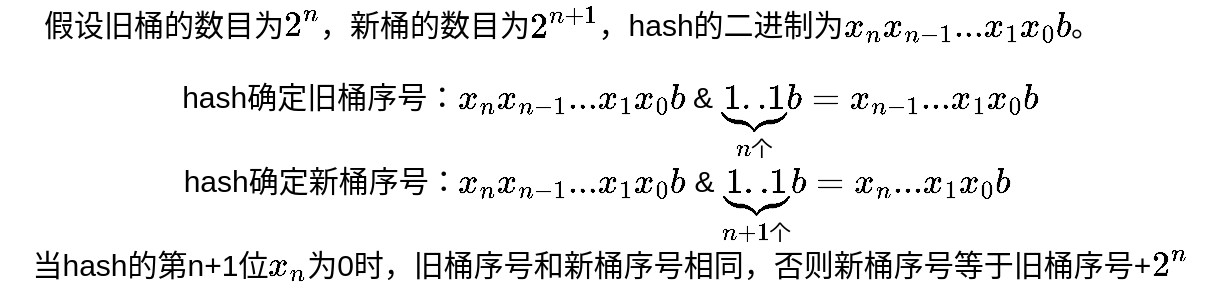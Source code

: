 <mxfile version="16.6.1" type="github" pages="8">
  <diagram id="PIkLKbJkYslSJUzyApZZ" name="prove">
    <mxGraphModel dx="1537" dy="493" grid="1" gridSize="10" guides="1" tooltips="1" connect="1" arrows="1" fold="1" page="1" pageScale="1" pageWidth="827" pageHeight="1169" math="1" shadow="0">
      <root>
        <mxCell id="0" />
        <mxCell id="1" parent="0" />
        <mxCell id="wZCry6zqBz8zbw8HxuF2-4" value="&lt;font style=&quot;font-size: 15px&quot;&gt;假设旧桶的数目为`2^n`，新桶的数目为`2^{n+1}`，hash的二进制为`x_{n}x_{n-1}...x_1x_0b`。&amp;nbsp; &amp;nbsp; &amp;nbsp; &amp;nbsp; &amp;nbsp;&lt;br&gt;&lt;br&gt;hash确定旧桶序号：`x_{n}x_{n-1}...x_1x_0b` &amp;amp; `\underbrace{1..1}_{n个}b =x_{n-1}...x_1x_0b`&lt;br&gt;hash确定新桶序号：`x_{n}x_{n-1}...x_1x_0b` &amp;amp; `\underbrace{1..1}_{n+1个}b =x_{n}...x_1x_0b`&amp;nbsp; &amp;nbsp;&lt;br&gt;当hash的第n+1位`x_n`为0时，旧桶序号和新桶序号相同，否则新桶序号等于旧桶序号+`2^n`&lt;/font&gt;" style="text;html=1;strokeColor=none;fillColor=none;align=center;verticalAlign=middle;whiteSpace=wrap;rounded=0;labelPosition=center;verticalLabelPosition=middle;textDirection=ltr;" parent="1" vertex="1">
          <mxGeometry x="-760" y="120" width="610" height="110" as="geometry" />
        </mxCell>
      </root>
    </mxGraphModel>
  </diagram>
  <diagram id="eZC4z5uXwJT3fg_zulpF" name="evacuate">
    <mxGraphModel dx="1014" dy="704" grid="1" gridSize="10" guides="1" tooltips="1" connect="1" arrows="1" fold="1" page="1" pageScale="1" pageWidth="827" pageHeight="1169" math="1" shadow="0">
      <root>
        <mxCell id="gEcDVvxiMSq6167rYUs6-0" />
        <mxCell id="gEcDVvxiMSq6167rYUs6-1" parent="gEcDVvxiMSq6167rYUs6-0" />
        <mxCell id="gEcDVvxiMSq6167rYUs6-3" value="" style="rounded=1;whiteSpace=wrap;html=1;fontSize=15;fillColor=#f0a30a;fontColor=#000000;strokeColor=#BD7000;" vertex="1" parent="gEcDVvxiMSq6167rYUs6-1">
          <mxGeometry x="10" y="270" width="50" height="50" as="geometry" />
        </mxCell>
        <mxCell id="gEcDVvxiMSq6167rYUs6-4" value="" style="rounded=1;whiteSpace=wrap;html=1;fontSize=15;fillColor=#f0a30a;fontColor=#000000;strokeColor=#BD7000;" vertex="1" parent="gEcDVvxiMSq6167rYUs6-1">
          <mxGeometry x="60" y="270" width="50" height="50" as="geometry" />
        </mxCell>
        <mxCell id="gEcDVvxiMSq6167rYUs6-5" value="" style="rounded=1;whiteSpace=wrap;html=1;fontSize=15;fillColor=#f0a30a;fontColor=#000000;strokeColor=#BD7000;" vertex="1" parent="gEcDVvxiMSq6167rYUs6-1">
          <mxGeometry x="110" y="270" width="50" height="50" as="geometry" />
        </mxCell>
        <mxCell id="gEcDVvxiMSq6167rYUs6-6" value="" style="rounded=1;whiteSpace=wrap;html=1;fontSize=15;" vertex="1" parent="gEcDVvxiMSq6167rYUs6-1">
          <mxGeometry x="160" y="270" width="50" height="50" as="geometry" />
        </mxCell>
        <mxCell id="gEcDVvxiMSq6167rYUs6-7" value="" style="rounded=1;whiteSpace=wrap;html=1;fontSize=15;fillColor=#f0a30a;fontColor=#000000;strokeColor=#BD7000;" vertex="1" parent="gEcDVvxiMSq6167rYUs6-1">
          <mxGeometry x="210" y="270" width="50" height="50" as="geometry" />
        </mxCell>
        <mxCell id="gEcDVvxiMSq6167rYUs6-8" value="" style="rounded=1;whiteSpace=wrap;html=1;fontSize=15;fillColor=#f0a30a;fontColor=#000000;strokeColor=#BD7000;" vertex="1" parent="gEcDVvxiMSq6167rYUs6-1">
          <mxGeometry x="260" y="270" width="50" height="50" as="geometry" />
        </mxCell>
        <mxCell id="gEcDVvxiMSq6167rYUs6-9" value="" style="endArrow=classic;html=1;rounded=0;fontSize=15;" edge="1" parent="gEcDVvxiMSq6167rYUs6-1">
          <mxGeometry width="50" height="50" relative="1" as="geometry">
            <mxPoint x="185" y="230" as="sourcePoint" />
            <mxPoint x="184.5" y="270" as="targetPoint" />
          </mxGeometry>
        </mxCell>
        <mxCell id="gEcDVvxiMSq6167rYUs6-10" value="nevacuate" style="text;html=1;strokeColor=none;fillColor=none;align=center;verticalAlign=middle;whiteSpace=wrap;rounded=0;fontSize=15;" vertex="1" parent="gEcDVvxiMSq6167rYUs6-1">
          <mxGeometry x="160" y="200" width="60" height="30" as="geometry" />
        </mxCell>
        <mxCell id="gEcDVvxiMSq6167rYUs6-11" value="" style="rounded=1;whiteSpace=wrap;html=1;fontSize=15;" vertex="1" parent="gEcDVvxiMSq6167rYUs6-1">
          <mxGeometry x="310" y="270" width="50" height="50" as="geometry" />
        </mxCell>
        <mxCell id="gEcDVvxiMSq6167rYUs6-12" value="" style="rounded=1;whiteSpace=wrap;html=1;fontSize=15;fillColor=#f0a30a;fontColor=#000000;strokeColor=#BD7000;" vertex="1" parent="gEcDVvxiMSq6167rYUs6-1">
          <mxGeometry x="450" y="270" width="50" height="50" as="geometry" />
        </mxCell>
        <mxCell id="gEcDVvxiMSq6167rYUs6-13" value="" style="rounded=1;whiteSpace=wrap;html=1;fontSize=15;fillColor=#f0a30a;fontColor=#000000;strokeColor=#BD7000;" vertex="1" parent="gEcDVvxiMSq6167rYUs6-1">
          <mxGeometry x="500" y="270" width="50" height="50" as="geometry" />
        </mxCell>
        <mxCell id="gEcDVvxiMSq6167rYUs6-14" value="" style="rounded=1;whiteSpace=wrap;html=1;fontSize=15;fillColor=#f0a30a;fontColor=#000000;strokeColor=#BD7000;" vertex="1" parent="gEcDVvxiMSq6167rYUs6-1">
          <mxGeometry x="550" y="270" width="50" height="50" as="geometry" />
        </mxCell>
        <mxCell id="gEcDVvxiMSq6167rYUs6-15" value="" style="rounded=1;whiteSpace=wrap;html=1;fontSize=15;fillColor=#f0a30a;strokeColor=#BD7000;fontColor=#000000;" vertex="1" parent="gEcDVvxiMSq6167rYUs6-1">
          <mxGeometry x="600" y="270" width="50" height="50" as="geometry" />
        </mxCell>
        <mxCell id="gEcDVvxiMSq6167rYUs6-16" value="" style="rounded=1;whiteSpace=wrap;html=1;fontSize=15;fillColor=#f0a30a;fontColor=#000000;strokeColor=#BD7000;" vertex="1" parent="gEcDVvxiMSq6167rYUs6-1">
          <mxGeometry x="650" y="270" width="50" height="50" as="geometry" />
        </mxCell>
        <mxCell id="gEcDVvxiMSq6167rYUs6-17" value="" style="rounded=1;whiteSpace=wrap;html=1;fontSize=15;fillColor=#f0a30a;fontColor=#000000;strokeColor=#BD7000;" vertex="1" parent="gEcDVvxiMSq6167rYUs6-1">
          <mxGeometry x="700" y="270" width="50" height="50" as="geometry" />
        </mxCell>
        <mxCell id="gEcDVvxiMSq6167rYUs6-18" value="" style="endArrow=classic;html=1;rounded=0;fontSize=15;entryX=0.5;entryY=0;entryDx=0;entryDy=0;exitX=0.5;exitY=1;exitDx=0;exitDy=0;" edge="1" parent="gEcDVvxiMSq6167rYUs6-1" source="gEcDVvxiMSq6167rYUs6-19" target="gEcDVvxiMSq6167rYUs6-20">
          <mxGeometry width="50" height="50" relative="1" as="geometry">
            <mxPoint x="625" y="230" as="sourcePoint" />
            <mxPoint x="624.5" y="270" as="targetPoint" />
          </mxGeometry>
        </mxCell>
        <mxCell id="gEcDVvxiMSq6167rYUs6-19" value="nevacuate" style="text;html=1;strokeColor=none;fillColor=none;align=center;verticalAlign=middle;whiteSpace=wrap;rounded=0;fontSize=15;" vertex="1" parent="gEcDVvxiMSq6167rYUs6-1">
          <mxGeometry x="745" y="200" width="60" height="30" as="geometry" />
        </mxCell>
        <mxCell id="gEcDVvxiMSq6167rYUs6-20" value="" style="rounded=1;whiteSpace=wrap;html=1;fontSize=15;" vertex="1" parent="gEcDVvxiMSq6167rYUs6-1">
          <mxGeometry x="750" y="270" width="50" height="50" as="geometry" />
        </mxCell>
        <mxCell id="gEcDVvxiMSq6167rYUs6-21" value="" style="endArrow=classic;html=1;rounded=0;fontSize=15;" edge="1" parent="gEcDVvxiMSq6167rYUs6-1">
          <mxGeometry width="50" height="50" relative="1" as="geometry">
            <mxPoint x="370" y="294.29" as="sourcePoint" />
            <mxPoint x="450" y="294.29" as="targetPoint" />
          </mxGeometry>
        </mxCell>
        <mxCell id="gEcDVvxiMSq6167rYUs6-22" value="" style="shape=curlyBracket;whiteSpace=wrap;html=1;rounded=1;fontSize=15;size=0;rotation=-90;" vertex="1" parent="gEcDVvxiMSq6167rYUs6-1">
          <mxGeometry x="253.75" y="286.25" width="11.88" height="100" as="geometry" />
        </mxCell>
        <mxCell id="gEcDVvxiMSq6167rYUs6-24" value="这两个在growWork的第一个evacuate中迁移" style="text;html=1;strokeColor=none;fillColor=none;align=center;verticalAlign=middle;whiteSpace=wrap;rounded=0;fontSize=15;" vertex="1" parent="gEcDVvxiMSq6167rYUs6-1">
          <mxGeometry x="164.54" y="356.25" width="190.31" height="30" as="geometry" />
        </mxCell>
        <mxCell id="gEcDVvxiMSq6167rYUs6-25" value="将nevacuate指向的桶迁移" style="text;html=1;strokeColor=none;fillColor=none;align=center;verticalAlign=middle;whiteSpace=wrap;rounded=0;fontSize=15;" vertex="1" parent="gEcDVvxiMSq6167rYUs6-1">
          <mxGeometry x="310" y="230" width="210" height="30" as="geometry" />
        </mxCell>
        <mxCell id="gEcDVvxiMSq6167rYUs6-26" value="橙色的桶已经迁移" style="text;html=1;strokeColor=none;fillColor=none;align=center;verticalAlign=middle;whiteSpace=wrap;rounded=0;fontSize=15;" vertex="1" parent="gEcDVvxiMSq6167rYUs6-1">
          <mxGeometry x="140" y="170" width="140" height="30" as="geometry" />
        </mxCell>
        <mxCell id="rYLqvCSK1PNKpwbV-Q7N-0" value="@gufeijun" style="text;html=1;strokeColor=none;fillColor=none;align=center;verticalAlign=middle;whiteSpace=wrap;rounded=0;fontSize=15;fontFamily=Times New Roman;" vertex="1" parent="gEcDVvxiMSq6167rYUs6-1">
          <mxGeometry x="630" y="170" width="170" height="30" as="geometry" />
        </mxCell>
      </root>
    </mxGraphModel>
  </diagram>
  <diagram id="cs_cSacWDkqs1k3pRdvI" name="delete">
    <mxGraphModel dx="1014" dy="704" grid="1" gridSize="10" guides="1" tooltips="1" connect="1" arrows="1" fold="1" page="1" pageScale="1" pageWidth="827" pageHeight="1169" math="1" shadow="0">
      <root>
        <mxCell id="2eqGm6NwBeQE88LM1V3f-0" />
        <mxCell id="2eqGm6NwBeQE88LM1V3f-1" parent="2eqGm6NwBeQE88LM1V3f-0" />
        <mxCell id="UjhZEgCqsP1Oncyb9mvK-0" value="" style="rounded=1;whiteSpace=wrap;html=1;fontSize=11;fillColor=#f0a30a;strokeColor=#BD7000;fontColor=#000000;" vertex="1" parent="2eqGm6NwBeQE88LM1V3f-1">
          <mxGeometry x="30" y="260" width="50" height="50" as="geometry" />
        </mxCell>
        <mxCell id="UjhZEgCqsP1Oncyb9mvK-1" value="" style="rounded=1;whiteSpace=wrap;html=1;fontSize=15;fillColor=#f0a30a;fontColor=#000000;strokeColor=#BD7000;" vertex="1" parent="2eqGm6NwBeQE88LM1V3f-1">
          <mxGeometry x="80" y="260" width="50" height="50" as="geometry" />
        </mxCell>
        <mxCell id="UjhZEgCqsP1Oncyb9mvK-2" value="" style="rounded=1;whiteSpace=wrap;html=1;fontSize=15;fillColor=#cdeb8b;strokeColor=#36393d;" vertex="1" parent="2eqGm6NwBeQE88LM1V3f-1">
          <mxGeometry x="130" y="260" width="50" height="50" as="geometry" />
        </mxCell>
        <mxCell id="UjhZEgCqsP1Oncyb9mvK-3" value="" style="rounded=1;whiteSpace=wrap;html=1;fontSize=15;fillColor=#f0a30a;fontColor=#000000;strokeColor=#BD7000;" vertex="1" parent="2eqGm6NwBeQE88LM1V3f-1">
          <mxGeometry x="180" y="260" width="50" height="50" as="geometry" />
        </mxCell>
        <mxCell id="UjhZEgCqsP1Oncyb9mvK-4" value="" style="rounded=1;whiteSpace=wrap;html=1;fontSize=15;fillColor=#76608a;fontColor=#ffffff;strokeColor=#432D57;" vertex="1" parent="2eqGm6NwBeQE88LM1V3f-1">
          <mxGeometry x="230" y="260" width="50" height="50" as="geometry" />
        </mxCell>
        <mxCell id="UjhZEgCqsP1Oncyb9mvK-5" value="" style="rounded=1;whiteSpace=wrap;html=1;fontSize=15;fillColor=#76608a;fontColor=#ffffff;strokeColor=#432D57;" vertex="1" parent="2eqGm6NwBeQE88LM1V3f-1">
          <mxGeometry x="280" y="260" width="50" height="50" as="geometry" />
        </mxCell>
        <mxCell id="UjhZEgCqsP1Oncyb9mvK-6" value="" style="rounded=1;whiteSpace=wrap;html=1;fontSize=15;fillColor=#76608a;fontColor=#ffffff;strokeColor=#432D57;" vertex="1" parent="2eqGm6NwBeQE88LM1V3f-1">
          <mxGeometry x="330" y="260" width="50" height="50" as="geometry" />
        </mxCell>
        <mxCell id="UjhZEgCqsP1Oncyb9mvK-7" value="" style="rounded=1;whiteSpace=wrap;html=1;fontSize=11;fillColor=#f0a30a;strokeColor=#BD7000;fontColor=#000000;" vertex="1" parent="2eqGm6NwBeQE88LM1V3f-1">
          <mxGeometry x="540" y="170" width="30" height="30" as="geometry" />
        </mxCell>
        <mxCell id="UjhZEgCqsP1Oncyb9mvK-9" value="非空cell" style="text;html=1;strokeColor=none;fillColor=none;align=center;verticalAlign=middle;whiteSpace=wrap;rounded=0;fontFamily=Times New Roman;fontSize=1;" vertex="1" parent="2eqGm6NwBeQE88LM1V3f-1">
          <mxGeometry x="570" y="170" width="60" height="30" as="geometry" />
        </mxCell>
        <mxCell id="UjhZEgCqsP1Oncyb9mvK-10" value="" style="rounded=1;whiteSpace=wrap;html=1;fontSize=11;fillColor=#cdeb8b;strokeColor=#36393d;" vertex="1" parent="2eqGm6NwBeQE88LM1V3f-1">
          <mxGeometry x="410" y="170" width="30" height="30" as="geometry" />
        </mxCell>
        <mxCell id="UjhZEgCqsP1Oncyb9mvK-11" value="emptyOne" style="text;html=1;strokeColor=none;fillColor=none;align=center;verticalAlign=middle;whiteSpace=wrap;rounded=0;fontFamily=Times New Roman;fontSize=1;" vertex="1" parent="2eqGm6NwBeQE88LM1V3f-1">
          <mxGeometry x="440" y="170" width="60" height="30" as="geometry" />
        </mxCell>
        <mxCell id="UjhZEgCqsP1Oncyb9mvK-12" value="" style="rounded=1;whiteSpace=wrap;html=1;fontSize=11;fillColor=#76608a;strokeColor=#432D57;fontColor=#ffffff;" vertex="1" parent="2eqGm6NwBeQE88LM1V3f-1">
          <mxGeometry x="290" y="170" width="30" height="30" as="geometry" />
        </mxCell>
        <mxCell id="UjhZEgCqsP1Oncyb9mvK-13" value="emptyRest" style="text;html=1;strokeColor=none;fillColor=none;align=center;verticalAlign=middle;whiteSpace=wrap;rounded=0;fontFamily=Times New Roman;fontSize=1;" vertex="1" parent="2eqGm6NwBeQE88LM1V3f-1">
          <mxGeometry x="320" y="170" width="60" height="30" as="geometry" />
        </mxCell>
        <mxCell id="UjhZEgCqsP1Oncyb9mvK-14" value="" style="endArrow=classic;html=1;rounded=0;fontFamily=Times New Roman;fontSize=1;strokeWidth=2;" edge="1" parent="2eqGm6NwBeQE88LM1V3f-1">
          <mxGeometry width="50" height="50" relative="1" as="geometry">
            <mxPoint x="205" y="360" as="sourcePoint" />
            <mxPoint x="204.5" y="310" as="targetPoint" />
          </mxGeometry>
        </mxCell>
        <mxCell id="UjhZEgCqsP1Oncyb9mvK-16" value="删除" style="text;html=1;strokeColor=none;fillColor=none;align=center;verticalAlign=middle;whiteSpace=wrap;rounded=0;fontFamily=Times New Roman;fontSize=6;" vertex="1" parent="2eqGm6NwBeQE88LM1V3f-1">
          <mxGeometry x="170" y="350" width="70" height="40" as="geometry" />
        </mxCell>
        <mxCell id="UjhZEgCqsP1Oncyb9mvK-21" value="" style="rounded=1;whiteSpace=wrap;html=1;fontSize=11;fillColor=#f0a30a;strokeColor=#BD7000;fontColor=#000000;" vertex="1" parent="2eqGm6NwBeQE88LM1V3f-1">
          <mxGeometry x="520" y="260" width="50" height="50" as="geometry" />
        </mxCell>
        <mxCell id="UjhZEgCqsP1Oncyb9mvK-22" value="" style="rounded=1;whiteSpace=wrap;html=1;fontSize=15;fillColor=#f0a30a;fontColor=#000000;strokeColor=#BD7000;" vertex="1" parent="2eqGm6NwBeQE88LM1V3f-1">
          <mxGeometry x="570" y="260" width="50" height="50" as="geometry" />
        </mxCell>
        <mxCell id="UjhZEgCqsP1Oncyb9mvK-23" value="" style="rounded=1;whiteSpace=wrap;html=1;fontSize=15;fillColor=#76608a;strokeColor=#432D57;fontColor=#ffffff;" vertex="1" parent="2eqGm6NwBeQE88LM1V3f-1">
          <mxGeometry x="620" y="260" width="50" height="50" as="geometry" />
        </mxCell>
        <mxCell id="UjhZEgCqsP1Oncyb9mvK-24" value="" style="rounded=1;whiteSpace=wrap;html=1;fontSize=15;fillColor=#76608a;fontColor=#ffffff;strokeColor=#432D57;" vertex="1" parent="2eqGm6NwBeQE88LM1V3f-1">
          <mxGeometry x="670" y="260" width="50" height="50" as="geometry" />
        </mxCell>
        <mxCell id="UjhZEgCqsP1Oncyb9mvK-25" value="" style="rounded=1;whiteSpace=wrap;html=1;fontSize=15;fillColor=#76608a;fontColor=#ffffff;strokeColor=#432D57;" vertex="1" parent="2eqGm6NwBeQE88LM1V3f-1">
          <mxGeometry x="720" y="260" width="50" height="50" as="geometry" />
        </mxCell>
        <mxCell id="UjhZEgCqsP1Oncyb9mvK-26" value="" style="rounded=1;whiteSpace=wrap;html=1;fontSize=15;fillColor=#76608a;fontColor=#ffffff;strokeColor=#432D57;" vertex="1" parent="2eqGm6NwBeQE88LM1V3f-1">
          <mxGeometry x="770" y="260" width="50" height="50" as="geometry" />
        </mxCell>
        <mxCell id="UjhZEgCqsP1Oncyb9mvK-27" value="" style="rounded=1;whiteSpace=wrap;html=1;fontSize=15;fillColor=#76608a;fontColor=#ffffff;strokeColor=#432D57;" vertex="1" parent="2eqGm6NwBeQE88LM1V3f-1">
          <mxGeometry x="820" y="260" width="50" height="50" as="geometry" />
        </mxCell>
        <mxCell id="UjhZEgCqsP1Oncyb9mvK-30" value="" style="endArrow=classic;html=1;rounded=0;fontFamily=Times New Roman;fontSize=6;strokeWidth=2;" edge="1" parent="2eqGm6NwBeQE88LM1V3f-1">
          <mxGeometry width="50" height="50" relative="1" as="geometry">
            <mxPoint x="400" y="284.29" as="sourcePoint" />
            <mxPoint x="500" y="284.29" as="targetPoint" />
          </mxGeometry>
        </mxCell>
        <mxCell id="LwOdnbOORPAbWac-upPU-0" value="@gufeijun" style="text;html=1;strokeColor=none;fillColor=none;align=center;verticalAlign=middle;whiteSpace=wrap;rounded=0;fontSize=15;fontFamily=Times New Roman;" vertex="1" parent="2eqGm6NwBeQE88LM1V3f-1">
          <mxGeometry x="700" y="190" width="170" height="30" as="geometry" />
        </mxCell>
      </root>
    </mxGraphModel>
  </diagram>
  <diagram id="uFh2XDJQiE0kb1zy5ElS" name="grow">
    <mxGraphModel dx="1014" dy="704" grid="1" gridSize="10" guides="1" tooltips="1" connect="1" arrows="1" fold="1" page="1" pageScale="1" pageWidth="827" pageHeight="1169" math="1" shadow="0">
      <root>
        <mxCell id="PkmcnU70n_Jtx3Pfp5GW-0" />
        <mxCell id="PkmcnU70n_Jtx3Pfp5GW-1" parent="PkmcnU70n_Jtx3Pfp5GW-0" />
        <mxCell id="PkmcnU70n_Jtx3Pfp5GW-56" value="" style="rounded=0;whiteSpace=wrap;html=1;fontFamily=Times New Roman;fontSize=6;" vertex="1" parent="PkmcnU70n_Jtx3Pfp5GW-1">
          <mxGeometry x="60" y="190" width="240" height="170" as="geometry" />
        </mxCell>
        <mxCell id="PkmcnU70n_Jtx3Pfp5GW-36" value="" style="rounded=0;whiteSpace=wrap;html=1;fontFamily=Times New Roman;fontSize=6;" vertex="1" parent="PkmcnU70n_Jtx3Pfp5GW-1">
          <mxGeometry x="60" y="260" width="30" height="50" as="geometry" />
        </mxCell>
        <mxCell id="PkmcnU70n_Jtx3Pfp5GW-37" value="" style="rounded=0;whiteSpace=wrap;html=1;fontFamily=Times New Roman;fontSize=6;" vertex="1" parent="PkmcnU70n_Jtx3Pfp5GW-1">
          <mxGeometry x="90" y="260" width="30" height="50" as="geometry" />
        </mxCell>
        <mxCell id="PkmcnU70n_Jtx3Pfp5GW-38" value="" style="rounded=0;whiteSpace=wrap;html=1;fontFamily=Times New Roman;fontSize=6;" vertex="1" parent="PkmcnU70n_Jtx3Pfp5GW-1">
          <mxGeometry x="120" y="260" width="30" height="50" as="geometry" />
        </mxCell>
        <mxCell id="PkmcnU70n_Jtx3Pfp5GW-39" value="" style="rounded=0;whiteSpace=wrap;html=1;fontFamily=Times New Roman;fontSize=6;" vertex="1" parent="PkmcnU70n_Jtx3Pfp5GW-1">
          <mxGeometry x="150" y="260" width="30" height="50" as="geometry" />
        </mxCell>
        <mxCell id="PkmcnU70n_Jtx3Pfp5GW-40" value="" style="rounded=0;whiteSpace=wrap;html=1;fontFamily=Times New Roman;fontSize=6;" vertex="1" parent="PkmcnU70n_Jtx3Pfp5GW-1">
          <mxGeometry x="180" y="260" width="30" height="50" as="geometry" />
        </mxCell>
        <mxCell id="PkmcnU70n_Jtx3Pfp5GW-41" value="" style="rounded=0;whiteSpace=wrap;html=1;fontFamily=Times New Roman;fontSize=6;" vertex="1" parent="PkmcnU70n_Jtx3Pfp5GW-1">
          <mxGeometry x="210" y="260" width="30" height="50" as="geometry" />
        </mxCell>
        <mxCell id="PkmcnU70n_Jtx3Pfp5GW-42" value="" style="rounded=0;whiteSpace=wrap;html=1;fontFamily=Times New Roman;fontSize=6;" vertex="1" parent="PkmcnU70n_Jtx3Pfp5GW-1">
          <mxGeometry x="240" y="260" width="30" height="50" as="geometry" />
        </mxCell>
        <mxCell id="PkmcnU70n_Jtx3Pfp5GW-43" value="" style="rounded=0;whiteSpace=wrap;html=1;fontFamily=Times New Roman;fontSize=6;" vertex="1" parent="PkmcnU70n_Jtx3Pfp5GW-1">
          <mxGeometry x="270" y="260" width="30" height="50" as="geometry" />
        </mxCell>
        <mxCell id="PkmcnU70n_Jtx3Pfp5GW-44" value="" style="rounded=0;whiteSpace=wrap;html=1;fontFamily=Times New Roman;fontSize=6;fillColor=#f0a30a;fontColor=#000000;strokeColor=#BD7000;" vertex="1" parent="PkmcnU70n_Jtx3Pfp5GW-1">
          <mxGeometry x="370" y="260" width="30" height="50" as="geometry" />
        </mxCell>
        <mxCell id="PkmcnU70n_Jtx3Pfp5GW-45" value="" style="rounded=0;whiteSpace=wrap;html=1;fontFamily=Times New Roman;fontSize=6;fillColor=#f0a30a;fontColor=#000000;strokeColor=#BD7000;" vertex="1" parent="PkmcnU70n_Jtx3Pfp5GW-1">
          <mxGeometry x="400" y="260" width="30" height="50" as="geometry" />
        </mxCell>
        <mxCell id="PkmcnU70n_Jtx3Pfp5GW-46" value="" style="rounded=0;whiteSpace=wrap;html=1;fontFamily=Times New Roman;fontSize=6;fillColor=#f0a30a;fontColor=#000000;strokeColor=#BD7000;" vertex="1" parent="PkmcnU70n_Jtx3Pfp5GW-1">
          <mxGeometry x="430" y="260" width="30" height="50" as="geometry" />
        </mxCell>
        <mxCell id="PkmcnU70n_Jtx3Pfp5GW-47" value="" style="rounded=0;whiteSpace=wrap;html=1;fontFamily=Times New Roman;fontSize=6;fillColor=#f0a30a;fontColor=#000000;strokeColor=#BD7000;" vertex="1" parent="PkmcnU70n_Jtx3Pfp5GW-1">
          <mxGeometry x="460" y="260" width="30" height="50" as="geometry" />
        </mxCell>
        <mxCell id="PkmcnU70n_Jtx3Pfp5GW-48" value="" style="rounded=0;whiteSpace=wrap;html=1;fontFamily=Times New Roman;fontSize=6;fillColor=#f0a30a;fontColor=#000000;strokeColor=#BD7000;" vertex="1" parent="PkmcnU70n_Jtx3Pfp5GW-1">
          <mxGeometry x="490" y="260" width="30" height="50" as="geometry" />
        </mxCell>
        <mxCell id="PkmcnU70n_Jtx3Pfp5GW-49" value="" style="rounded=0;whiteSpace=wrap;html=1;fontFamily=Times New Roman;fontSize=6;fillColor=#f0a30a;fontColor=#000000;strokeColor=#BD7000;" vertex="1" parent="PkmcnU70n_Jtx3Pfp5GW-1">
          <mxGeometry x="520" y="260" width="30" height="50" as="geometry" />
        </mxCell>
        <mxCell id="PkmcnU70n_Jtx3Pfp5GW-50" value="" style="rounded=0;whiteSpace=wrap;html=1;fontFamily=Times New Roman;fontSize=6;fillColor=#f0a30a;fontColor=#000000;strokeColor=#BD7000;" vertex="1" parent="PkmcnU70n_Jtx3Pfp5GW-1">
          <mxGeometry x="550" y="260" width="30" height="50" as="geometry" />
        </mxCell>
        <mxCell id="PkmcnU70n_Jtx3Pfp5GW-51" value="" style="rounded=0;whiteSpace=wrap;html=1;fontFamily=Times New Roman;fontSize=6;fillColor=#f0a30a;fontColor=#000000;strokeColor=#BD7000;" vertex="1" parent="PkmcnU70n_Jtx3Pfp5GW-1">
          <mxGeometry x="580" y="260" width="30" height="50" as="geometry" />
        </mxCell>
        <mxCell id="PkmcnU70n_Jtx3Pfp5GW-53" value="bmap" style="text;html=1;strokeColor=none;fillColor=none;align=center;verticalAlign=middle;whiteSpace=wrap;rounded=0;fontFamily=Times New Roman;fontSize=6;" vertex="1" parent="PkmcnU70n_Jtx3Pfp5GW-1">
          <mxGeometry x="150" y="230" width="60" height="30" as="geometry" />
        </mxCell>
        <mxCell id="PkmcnU70n_Jtx3Pfp5GW-54" value="bmap" style="text;html=1;strokeColor=none;fillColor=none;align=center;verticalAlign=middle;whiteSpace=wrap;rounded=0;fontFamily=Times New Roman;fontSize=6;" vertex="1" parent="PkmcnU70n_Jtx3Pfp5GW-1">
          <mxGeometry x="460" y="230" width="60" height="30" as="geometry" />
        </mxCell>
        <mxCell id="PkmcnU70n_Jtx3Pfp5GW-57" value="hmap.buckets" style="text;html=1;strokeColor=none;fillColor=none;align=center;verticalAlign=middle;whiteSpace=wrap;rounded=0;fontFamily=Times New Roman;fontSize=6;" vertex="1" parent="PkmcnU70n_Jtx3Pfp5GW-1">
          <mxGeometry x="150" y="190" width="60" height="30" as="geometry" />
        </mxCell>
        <mxCell id="PkmcnU70n_Jtx3Pfp5GW-68" value="" style="rounded=0;whiteSpace=wrap;html=1;fontFamily=Times New Roman;fontSize=6;fillColor=#f0a30a;fontColor=#000000;strokeColor=#BD7000;" vertex="1" parent="PkmcnU70n_Jtx3Pfp5GW-1">
          <mxGeometry x="670" y="260" width="30" height="50" as="geometry" />
        </mxCell>
        <mxCell id="PkmcnU70n_Jtx3Pfp5GW-69" value="" style="rounded=0;whiteSpace=wrap;html=1;fontFamily=Times New Roman;fontSize=6;fillColor=#f0a30a;fontColor=#000000;strokeColor=#BD7000;" vertex="1" parent="PkmcnU70n_Jtx3Pfp5GW-1">
          <mxGeometry x="700" y="260" width="30" height="50" as="geometry" />
        </mxCell>
        <mxCell id="PkmcnU70n_Jtx3Pfp5GW-70" value="" style="rounded=0;whiteSpace=wrap;html=1;fontFamily=Times New Roman;fontSize=6;fillColor=#f0a30a;fontColor=#000000;strokeColor=#BD7000;" vertex="1" parent="PkmcnU70n_Jtx3Pfp5GW-1">
          <mxGeometry x="730" y="260" width="30" height="50" as="geometry" />
        </mxCell>
        <mxCell id="PkmcnU70n_Jtx3Pfp5GW-71" value="" style="rounded=0;whiteSpace=wrap;html=1;fontFamily=Times New Roman;fontSize=6;fillColor=#f0a30a;fontColor=#000000;strokeColor=#BD7000;" vertex="1" parent="PkmcnU70n_Jtx3Pfp5GW-1">
          <mxGeometry x="760" y="260" width="30" height="50" as="geometry" />
        </mxCell>
        <mxCell id="PkmcnU70n_Jtx3Pfp5GW-72" value="" style="rounded=0;whiteSpace=wrap;html=1;fontFamily=Times New Roman;fontSize=6;" vertex="1" parent="PkmcnU70n_Jtx3Pfp5GW-1">
          <mxGeometry x="790" y="260" width="30" height="50" as="geometry" />
        </mxCell>
        <mxCell id="PkmcnU70n_Jtx3Pfp5GW-73" value="" style="rounded=0;whiteSpace=wrap;html=1;fontFamily=Times New Roman;fontSize=6;" vertex="1" parent="PkmcnU70n_Jtx3Pfp5GW-1">
          <mxGeometry x="820" y="260" width="30" height="50" as="geometry" />
        </mxCell>
        <mxCell id="PkmcnU70n_Jtx3Pfp5GW-74" value="" style="rounded=0;whiteSpace=wrap;html=1;fontFamily=Times New Roman;fontSize=6;" vertex="1" parent="PkmcnU70n_Jtx3Pfp5GW-1">
          <mxGeometry x="850" y="260" width="30" height="50" as="geometry" />
        </mxCell>
        <mxCell id="PkmcnU70n_Jtx3Pfp5GW-75" value="" style="rounded=0;whiteSpace=wrap;html=1;fontFamily=Times New Roman;fontSize=6;" vertex="1" parent="PkmcnU70n_Jtx3Pfp5GW-1">
          <mxGeometry x="880" y="260" width="30" height="50" as="geometry" />
        </mxCell>
        <mxCell id="PkmcnU70n_Jtx3Pfp5GW-76" value="bmap" style="text;html=1;strokeColor=none;fillColor=none;align=center;verticalAlign=middle;whiteSpace=wrap;rounded=0;fontFamily=Times New Roman;fontSize=6;" vertex="1" parent="PkmcnU70n_Jtx3Pfp5GW-1">
          <mxGeometry x="760" y="230" width="60" height="30" as="geometry" />
        </mxCell>
        <mxCell id="PkmcnU70n_Jtx3Pfp5GW-78" value="溢出桶" style="text;html=1;strokeColor=none;fillColor=none;align=center;verticalAlign=middle;whiteSpace=wrap;rounded=0;fontFamily=Times New Roman;fontSize=16;" vertex="1" parent="PkmcnU70n_Jtx3Pfp5GW-1">
          <mxGeometry x="570" y="190" width="120" height="60" as="geometry" />
        </mxCell>
        <mxCell id="E2qsuifGtcPh2KfGM9fs-0" value="@gufeijun" style="text;html=1;strokeColor=none;fillColor=none;align=center;verticalAlign=middle;whiteSpace=wrap;rounded=0;fontSize=15;fontFamily=Times New Roman;" vertex="1" parent="PkmcnU70n_Jtx3Pfp5GW-1">
          <mxGeometry x="740" y="180" width="170" height="30" as="geometry" />
        </mxCell>
        <mxCell id="E2qsuifGtcPh2KfGM9fs-2" value="" style="rounded=0;whiteSpace=wrap;html=1;fontFamily=Times New Roman;fontSize=6;" vertex="1" parent="PkmcnU70n_Jtx3Pfp5GW-1">
          <mxGeometry x="390" y="110" width="30" height="50" as="geometry" />
        </mxCell>
        <mxCell id="E2qsuifGtcPh2KfGM9fs-3" value="空cell" style="text;html=1;strokeColor=none;fillColor=none;align=center;verticalAlign=middle;whiteSpace=wrap;rounded=0;fontFamily=Times New Roman;fontSize=16;" vertex="1" parent="PkmcnU70n_Jtx3Pfp5GW-1">
          <mxGeometry x="420" y="120" width="60" height="30" as="geometry" />
        </mxCell>
        <mxCell id="E2qsuifGtcPh2KfGM9fs-4" value="" style="rounded=0;whiteSpace=wrap;html=1;fontFamily=Times New Roman;fontSize=6;fillColor=#f0a30a;fontColor=#000000;strokeColor=#BD7000;" vertex="1" parent="PkmcnU70n_Jtx3Pfp5GW-1">
          <mxGeometry x="530" y="110" width="30" height="50" as="geometry" />
        </mxCell>
        <mxCell id="E2qsuifGtcPh2KfGM9fs-5" value="非空cell" style="text;html=1;strokeColor=none;fillColor=none;align=center;verticalAlign=middle;whiteSpace=wrap;rounded=0;fontFamily=Times New Roman;fontSize=16;" vertex="1" parent="PkmcnU70n_Jtx3Pfp5GW-1">
          <mxGeometry x="570" y="120" width="60" height="30" as="geometry" />
        </mxCell>
        <mxCell id="E2qsuifGtcPh2KfGM9fs-6" value="" style="endArrow=classic;html=1;rounded=0;fontFamily=Times New Roman;fontSize=16;strokeWidth=1;exitX=1;exitY=0.5;exitDx=0;exitDy=0;entryX=0;entryY=0.5;entryDx=0;entryDy=0;" edge="1" parent="PkmcnU70n_Jtx3Pfp5GW-1" source="PkmcnU70n_Jtx3Pfp5GW-43" target="PkmcnU70n_Jtx3Pfp5GW-44">
          <mxGeometry width="50" height="50" relative="1" as="geometry">
            <mxPoint x="460" y="190" as="sourcePoint" />
            <mxPoint x="510" y="140" as="targetPoint" />
          </mxGeometry>
        </mxCell>
        <mxCell id="E2qsuifGtcPh2KfGM9fs-7" value="" style="endArrow=classic;html=1;rounded=0;fontFamily=Times New Roman;fontSize=16;strokeWidth=1;exitX=1;exitY=0.5;exitDx=0;exitDy=0;entryX=0;entryY=0.5;entryDx=0;entryDy=0;" edge="1" parent="PkmcnU70n_Jtx3Pfp5GW-1" source="PkmcnU70n_Jtx3Pfp5GW-51" target="PkmcnU70n_Jtx3Pfp5GW-68">
          <mxGeometry width="50" height="50" relative="1" as="geometry">
            <mxPoint x="310" y="295" as="sourcePoint" />
            <mxPoint x="380" y="295" as="targetPoint" />
          </mxGeometry>
        </mxCell>
      </root>
    </mxGraphModel>
  </diagram>
  <diagram id="06j0s7XFowjxACmTJFmj" name="grow2">
    <mxGraphModel dx="710" dy="493" grid="1" gridSize="10" guides="1" tooltips="1" connect="1" arrows="1" fold="1" page="1" pageScale="1" pageWidth="827" pageHeight="1169" math="1" shadow="0">
      <root>
        <mxCell id="tD0qVTA2FeqwJ9xhhrf4-0" />
        <mxCell id="tD0qVTA2FeqwJ9xhhrf4-1" parent="tD0qVTA2FeqwJ9xhhrf4-0" />
        <mxCell id="4uR3_rjFOR8kT4_F0RS1-0" value="" style="rounded=0;whiteSpace=wrap;html=1;fontFamily=Times New Roman;fontSize=6;" parent="tD0qVTA2FeqwJ9xhhrf4-1" vertex="1">
          <mxGeometry x="220" y="180" width="240" height="170" as="geometry" />
        </mxCell>
        <mxCell id="4uR3_rjFOR8kT4_F0RS1-1" value="" style="rounded=0;whiteSpace=wrap;html=1;fontFamily=Times New Roman;fontSize=6;fillColor=#f0a30a;fontColor=#000000;strokeColor=#BD7000;" parent="tD0qVTA2FeqwJ9xhhrf4-1" vertex="1">
          <mxGeometry x="220" y="250" width="30" height="50" as="geometry" />
        </mxCell>
        <mxCell id="4uR3_rjFOR8kT4_F0RS1-2" value="" style="rounded=0;whiteSpace=wrap;html=1;fontFamily=Times New Roman;fontSize=6;fillColor=#f0a30a;fontColor=#000000;strokeColor=#BD7000;" parent="tD0qVTA2FeqwJ9xhhrf4-1" vertex="1">
          <mxGeometry x="250" y="250" width="30" height="50" as="geometry" />
        </mxCell>
        <mxCell id="4uR3_rjFOR8kT4_F0RS1-3" value="" style="rounded=0;whiteSpace=wrap;html=1;fontFamily=Times New Roman;fontSize=6;fillColor=#f0a30a;fontColor=#000000;strokeColor=#BD7000;" parent="tD0qVTA2FeqwJ9xhhrf4-1" vertex="1">
          <mxGeometry x="280" y="250" width="30" height="50" as="geometry" />
        </mxCell>
        <mxCell id="4uR3_rjFOR8kT4_F0RS1-4" value="" style="rounded=0;whiteSpace=wrap;html=1;fontFamily=Times New Roman;fontSize=6;fillColor=#f0a30a;fontColor=#000000;strokeColor=#BD7000;" parent="tD0qVTA2FeqwJ9xhhrf4-1" vertex="1">
          <mxGeometry x="310" y="250" width="30" height="50" as="geometry" />
        </mxCell>
        <mxCell id="4uR3_rjFOR8kT4_F0RS1-5" value="" style="rounded=0;whiteSpace=wrap;html=1;fontFamily=Times New Roman;fontSize=6;fillColor=#f0a30a;fontColor=#000000;strokeColor=#BD7000;" parent="tD0qVTA2FeqwJ9xhhrf4-1" vertex="1">
          <mxGeometry x="340" y="250" width="30" height="50" as="geometry" />
        </mxCell>
        <mxCell id="4uR3_rjFOR8kT4_F0RS1-6" value="" style="rounded=0;whiteSpace=wrap;html=1;fontFamily=Times New Roman;fontSize=6;fillColor=#f0a30a;fontColor=#000000;strokeColor=#BD7000;" parent="tD0qVTA2FeqwJ9xhhrf4-1" vertex="1">
          <mxGeometry x="370" y="250" width="30" height="50" as="geometry" />
        </mxCell>
        <mxCell id="4uR3_rjFOR8kT4_F0RS1-7" value="" style="rounded=0;whiteSpace=wrap;html=1;fontFamily=Times New Roman;fontSize=6;fillColor=#f0a30a;fontColor=#000000;strokeColor=#BD7000;" parent="tD0qVTA2FeqwJ9xhhrf4-1" vertex="1">
          <mxGeometry x="400" y="250" width="30" height="50" as="geometry" />
        </mxCell>
        <mxCell id="4uR3_rjFOR8kT4_F0RS1-8" value="" style="rounded=0;whiteSpace=wrap;html=1;fontFamily=Times New Roman;fontSize=6;fillColor=#f0a30a;fontColor=#000000;strokeColor=#BD7000;" parent="tD0qVTA2FeqwJ9xhhrf4-1" vertex="1">
          <mxGeometry x="430" y="250" width="30" height="50" as="geometry" />
        </mxCell>
        <mxCell id="4uR3_rjFOR8kT4_F0RS1-9" value="" style="rounded=0;whiteSpace=wrap;html=1;fontFamily=Times New Roman;fontSize=6;fillColor=#f0a30a;fontColor=#000000;strokeColor=#BD7000;" parent="tD0qVTA2FeqwJ9xhhrf4-1" vertex="1">
          <mxGeometry x="530" y="250" width="30" height="50" as="geometry" />
        </mxCell>
        <mxCell id="4uR3_rjFOR8kT4_F0RS1-10" value="" style="rounded=0;whiteSpace=wrap;html=1;fontFamily=Times New Roman;fontSize=6;fillColor=#f0a30a;fontColor=#000000;strokeColor=#BD7000;" parent="tD0qVTA2FeqwJ9xhhrf4-1" vertex="1">
          <mxGeometry x="560" y="250" width="30" height="50" as="geometry" />
        </mxCell>
        <mxCell id="4uR3_rjFOR8kT4_F0RS1-11" value="" style="rounded=0;whiteSpace=wrap;html=1;fontFamily=Times New Roman;fontSize=6;fillColor=#f0a30a;fontColor=#000000;strokeColor=#BD7000;" parent="tD0qVTA2FeqwJ9xhhrf4-1" vertex="1">
          <mxGeometry x="590" y="250" width="30" height="50" as="geometry" />
        </mxCell>
        <mxCell id="4uR3_rjFOR8kT4_F0RS1-12" value="" style="rounded=0;whiteSpace=wrap;html=1;fontFamily=Times New Roman;fontSize=6;fillColor=#f0a30a;fontColor=#000000;strokeColor=#BD7000;" parent="tD0qVTA2FeqwJ9xhhrf4-1" vertex="1">
          <mxGeometry x="620" y="250" width="30" height="50" as="geometry" />
        </mxCell>
        <mxCell id="4uR3_rjFOR8kT4_F0RS1-13" value="" style="rounded=0;whiteSpace=wrap;html=1;fontFamily=Times New Roman;fontSize=6;" parent="tD0qVTA2FeqwJ9xhhrf4-1" vertex="1">
          <mxGeometry x="650" y="250" width="30" height="50" as="geometry" />
        </mxCell>
        <mxCell id="4uR3_rjFOR8kT4_F0RS1-14" value="" style="rounded=0;whiteSpace=wrap;html=1;fontFamily=Times New Roman;fontSize=6;" parent="tD0qVTA2FeqwJ9xhhrf4-1" vertex="1">
          <mxGeometry x="680" y="250" width="30" height="50" as="geometry" />
        </mxCell>
        <mxCell id="4uR3_rjFOR8kT4_F0RS1-15" value="" style="rounded=0;whiteSpace=wrap;html=1;fontFamily=Times New Roman;fontSize=6;" parent="tD0qVTA2FeqwJ9xhhrf4-1" vertex="1">
          <mxGeometry x="710" y="250" width="30" height="50" as="geometry" />
        </mxCell>
        <mxCell id="4uR3_rjFOR8kT4_F0RS1-16" value="" style="rounded=0;whiteSpace=wrap;html=1;fontFamily=Times New Roman;fontSize=6;" parent="tD0qVTA2FeqwJ9xhhrf4-1" vertex="1">
          <mxGeometry x="740" y="250" width="30" height="50" as="geometry" />
        </mxCell>
        <mxCell id="4uR3_rjFOR8kT4_F0RS1-17" value="bmap" style="text;html=1;strokeColor=none;fillColor=none;align=center;verticalAlign=middle;whiteSpace=wrap;rounded=0;fontFamily=Times New Roman;fontSize=6;" parent="tD0qVTA2FeqwJ9xhhrf4-1" vertex="1">
          <mxGeometry x="310" y="220" width="60" height="30" as="geometry" />
        </mxCell>
        <mxCell id="4uR3_rjFOR8kT4_F0RS1-18" value="bmap" style="text;html=1;strokeColor=none;fillColor=none;align=center;verticalAlign=middle;whiteSpace=wrap;rounded=0;fontFamily=Times New Roman;fontSize=6;" parent="tD0qVTA2FeqwJ9xhhrf4-1" vertex="1">
          <mxGeometry x="620" y="220" width="60" height="30" as="geometry" />
        </mxCell>
        <mxCell id="4uR3_rjFOR8kT4_F0RS1-19" value="hmap.buckets" style="text;html=1;strokeColor=none;fillColor=none;align=center;verticalAlign=middle;whiteSpace=wrap;rounded=0;fontFamily=Times New Roman;fontSize=6;" parent="tD0qVTA2FeqwJ9xhhrf4-1" vertex="1">
          <mxGeometry x="310" y="180" width="60" height="30" as="geometry" />
        </mxCell>
        <mxCell id="4uR3_rjFOR8kT4_F0RS1-30" value="@gufeijun" style="text;html=1;strokeColor=none;fillColor=none;align=center;verticalAlign=middle;whiteSpace=wrap;rounded=0;fontSize=15;fontFamily=Times New Roman;" parent="tD0qVTA2FeqwJ9xhhrf4-1" vertex="1">
          <mxGeometry x="710" y="160" width="170" height="30" as="geometry" />
        </mxCell>
        <mxCell id="4uR3_rjFOR8kT4_F0RS1-31" value="" style="rounded=0;whiteSpace=wrap;html=1;fontFamily=Times New Roman;fontSize=6;" parent="tD0qVTA2FeqwJ9xhhrf4-1" vertex="1">
          <mxGeometry x="515" y="120" width="30" height="50" as="geometry" />
        </mxCell>
        <mxCell id="4uR3_rjFOR8kT4_F0RS1-32" value="空cell" style="text;html=1;strokeColor=none;fillColor=none;align=center;verticalAlign=middle;whiteSpace=wrap;rounded=0;fontFamily=Times New Roman;fontSize=16;" parent="tD0qVTA2FeqwJ9xhhrf4-1" vertex="1">
          <mxGeometry x="545" y="130" width="60" height="30" as="geometry" />
        </mxCell>
        <mxCell id="4uR3_rjFOR8kT4_F0RS1-33" value="" style="rounded=0;whiteSpace=wrap;html=1;fontFamily=Times New Roman;fontSize=6;fillColor=#f0a30a;fontColor=#000000;strokeColor=#BD7000;" parent="tD0qVTA2FeqwJ9xhhrf4-1" vertex="1">
          <mxGeometry x="655" y="120" width="30" height="50" as="geometry" />
        </mxCell>
        <mxCell id="4uR3_rjFOR8kT4_F0RS1-34" value="非空cell" style="text;html=1;strokeColor=none;fillColor=none;align=center;verticalAlign=middle;whiteSpace=wrap;rounded=0;fontFamily=Times New Roman;fontSize=16;" parent="tD0qVTA2FeqwJ9xhhrf4-1" vertex="1">
          <mxGeometry x="695" y="130" width="60" height="30" as="geometry" />
        </mxCell>
        <mxCell id="4uR3_rjFOR8kT4_F0RS1-35" value="" style="endArrow=classic;html=1;rounded=0;fontFamily=Times New Roman;fontSize=16;strokeWidth=1;exitX=1;exitY=0.5;exitDx=0;exitDy=0;entryX=0;entryY=0.5;entryDx=0;entryDy=0;" parent="tD0qVTA2FeqwJ9xhhrf4-1" source="4uR3_rjFOR8kT4_F0RS1-8" target="4uR3_rjFOR8kT4_F0RS1-9" edge="1">
          <mxGeometry width="50" height="50" relative="1" as="geometry">
            <mxPoint x="620" y="180" as="sourcePoint" />
            <mxPoint x="670" y="130" as="targetPoint" />
          </mxGeometry>
        </mxCell>
      </root>
    </mxGraphModel>
  </diagram>
  <diagram id="HYO9FzIOZSKDmQfk5HaS" name="overflow_buckets">
    <mxGraphModel dx="835" dy="580" grid="1" gridSize="10" guides="1" tooltips="1" connect="1" arrows="1" fold="1" page="1" pageScale="1" pageWidth="827" pageHeight="1169" math="1" shadow="0">
      <root>
        <mxCell id="Jr4xCEIRfhhMTY-jTOPz-0" />
        <mxCell id="Jr4xCEIRfhhMTY-jTOPz-1" parent="Jr4xCEIRfhhMTY-jTOPz-0" />
        <mxCell id="lEGog1ZK0c202uAj51y_-72" value="" style="rounded=0;whiteSpace=wrap;html=1;fontFamily=Courier New;fontSize=14;" vertex="1" parent="Jr4xCEIRfhhMTY-jTOPz-1">
          <mxGeometry x="450" y="80" width="270" height="230" as="geometry" />
        </mxCell>
        <mxCell id="lEGog1ZK0c202uAj51y_-2" value="" style="verticalLabelPosition=bottom;verticalAlign=top;html=1;shape=mxgraph.basic.patternFillRect;fillStyle=diagRev;step=5;fillStrokeWidth=0.2;fillStrokeColor=#dddddd;fillColor=#dae8fc;strokeColor=#6c8ebf;" vertex="1" parent="Jr4xCEIRfhhMTY-jTOPz-1">
          <mxGeometry x="120" y="100" width="90" height="40" as="geometry" />
        </mxCell>
        <mxCell id="lEGog1ZK0c202uAj51y_-3" value="" style="verticalLabelPosition=bottom;verticalAlign=top;html=1;shape=mxgraph.basic.patternFillRect;fillStyle=diagRev;step=5;fillStrokeWidth=0.2;fillStrokeColor=#dddddd;fillColor=#dae8fc;strokeColor=#6c8ebf;" vertex="1" parent="Jr4xCEIRfhhMTY-jTOPz-1">
          <mxGeometry x="120" y="140" width="90" height="40" as="geometry" />
        </mxCell>
        <mxCell id="lEGog1ZK0c202uAj51y_-4" value="" style="verticalLabelPosition=bottom;verticalAlign=top;html=1;shape=mxgraph.basic.patternFillRect;fillStyle=diagRev;step=5;fillStrokeWidth=0.2;fillStrokeColor=#dddddd;fillColor=#dae8fc;strokeColor=#6c8ebf;" vertex="1" parent="Jr4xCEIRfhhMTY-jTOPz-1">
          <mxGeometry x="120" y="180" width="90" height="40" as="geometry" />
        </mxCell>
        <mxCell id="lEGog1ZK0c202uAj51y_-5" value="" style="verticalLabelPosition=bottom;verticalAlign=top;html=1;shape=mxgraph.basic.patternFillRect;fillStyle=diagRev;step=5;fillStrokeWidth=0.2;fillStrokeColor=#dddddd;fillColor=#dae8fc;strokeColor=#6c8ebf;" vertex="1" parent="Jr4xCEIRfhhMTY-jTOPz-1">
          <mxGeometry x="120" y="220" width="90" height="40" as="geometry" />
        </mxCell>
        <mxCell id="lEGog1ZK0c202uAj51y_-6" value="" style="verticalLabelPosition=bottom;verticalAlign=top;html=1;shape=mxgraph.basic.patternFillRect;fillStyle=diagRev;step=5;fillStrokeWidth=0.2;fillStrokeColor=#dddddd;fillColor=#dae8fc;strokeColor=#6c8ebf;" vertex="1" parent="Jr4xCEIRfhhMTY-jTOPz-1">
          <mxGeometry x="120" y="260" width="90" height="40" as="geometry" />
        </mxCell>
        <mxCell id="lEGog1ZK0c202uAj51y_-7" value="" style="verticalLabelPosition=bottom;verticalAlign=top;html=1;shape=mxgraph.basic.patternFillRect;fillStyle=diagRev;step=5;fillStrokeWidth=0.2;fillStrokeColor=#dddddd;fillColor=#dae8fc;strokeColor=#6c8ebf;" vertex="1" parent="Jr4xCEIRfhhMTY-jTOPz-1">
          <mxGeometry x="120" y="300" width="90" height="40" as="geometry" />
        </mxCell>
        <mxCell id="lEGog1ZK0c202uAj51y_-8" value="" style="verticalLabelPosition=bottom;verticalAlign=top;html=1;shape=mxgraph.basic.patternFillRect;fillStyle=diagRev;step=5;fillStrokeWidth=0.2;fillStrokeColor=#dddddd;fillColor=#dae8fc;strokeColor=#6c8ebf;" vertex="1" parent="Jr4xCEIRfhhMTY-jTOPz-1">
          <mxGeometry x="120" y="340" width="90" height="40" as="geometry" />
        </mxCell>
        <mxCell id="lEGog1ZK0c202uAj51y_-9" value="" style="verticalLabelPosition=bottom;verticalAlign=top;html=1;shape=mxgraph.basic.patternFillRect;fillStyle=diagRev;step=5;fillStrokeWidth=0.2;fillStrokeColor=#dddddd;fillColor=#dae8fc;strokeColor=#6c8ebf;" vertex="1" parent="Jr4xCEIRfhhMTY-jTOPz-1">
          <mxGeometry x="120" y="380" width="90" height="40" as="geometry" />
        </mxCell>
        <mxCell id="lEGog1ZK0c202uAj51y_-10" value="" style="verticalLabelPosition=bottom;verticalAlign=top;html=1;shape=mxgraph.basic.patternFillRect;fillStyle=diagRev;step=5;fillStrokeWidth=0.2;fillStrokeColor=#dddddd;fillColor=#dae8fc;strokeColor=#6c8ebf;" vertex="1" parent="Jr4xCEIRfhhMTY-jTOPz-1">
          <mxGeometry x="120" y="420" width="90" height="40" as="geometry" />
        </mxCell>
        <mxCell id="lEGog1ZK0c202uAj51y_-11" value="hmap" style="text;html=1;strokeColor=none;fillColor=none;align=center;verticalAlign=middle;whiteSpace=wrap;rounded=0;" vertex="1" parent="Jr4xCEIRfhhMTY-jTOPz-1">
          <mxGeometry x="135" y="70" width="60" height="30" as="geometry" />
        </mxCell>
        <mxCell id="lEGog1ZK0c202uAj51y_-12" value="count" style="text;html=1;strokeColor=none;fillColor=none;align=center;verticalAlign=middle;whiteSpace=wrap;rounded=0;" vertex="1" parent="Jr4xCEIRfhhMTY-jTOPz-1">
          <mxGeometry x="135" y="105" width="60" height="30" as="geometry" />
        </mxCell>
        <mxCell id="lEGog1ZK0c202uAj51y_-13" value="flags" style="text;html=1;strokeColor=none;fillColor=none;align=center;verticalAlign=middle;whiteSpace=wrap;rounded=0;" vertex="1" parent="Jr4xCEIRfhhMTY-jTOPz-1">
          <mxGeometry x="135" y="145" width="60" height="30" as="geometry" />
        </mxCell>
        <mxCell id="lEGog1ZK0c202uAj51y_-14" value="B" style="text;html=1;strokeColor=none;fillColor=none;align=center;verticalAlign=middle;whiteSpace=wrap;rounded=0;" vertex="1" parent="Jr4xCEIRfhhMTY-jTOPz-1">
          <mxGeometry x="135" y="185" width="60" height="30" as="geometry" />
        </mxCell>
        <mxCell id="lEGog1ZK0c202uAj51y_-15" value="noverflow" style="text;html=1;strokeColor=none;fillColor=none;align=center;verticalAlign=middle;whiteSpace=wrap;rounded=0;" vertex="1" parent="Jr4xCEIRfhhMTY-jTOPz-1">
          <mxGeometry x="135" y="225" width="60" height="30" as="geometry" />
        </mxCell>
        <mxCell id="lEGog1ZK0c202uAj51y_-16" value="buckets" style="text;html=1;strokeColor=none;fillColor=none;align=center;verticalAlign=middle;whiteSpace=wrap;rounded=0;" vertex="1" parent="Jr4xCEIRfhhMTY-jTOPz-1">
          <mxGeometry x="135" y="305" width="60" height="30" as="geometry" />
        </mxCell>
        <mxCell id="lEGog1ZK0c202uAj51y_-17" value="hash0" style="text;html=1;strokeColor=none;fillColor=none;align=center;verticalAlign=middle;whiteSpace=wrap;rounded=0;" vertex="1" parent="Jr4xCEIRfhhMTY-jTOPz-1">
          <mxGeometry x="135" y="265" width="60" height="30" as="geometry" />
        </mxCell>
        <mxCell id="lEGog1ZK0c202uAj51y_-18" value="nevacuate" style="text;html=1;strokeColor=none;fillColor=none;align=center;verticalAlign=middle;whiteSpace=wrap;rounded=0;" vertex="1" parent="Jr4xCEIRfhhMTY-jTOPz-1">
          <mxGeometry x="135" y="385" width="60" height="30" as="geometry" />
        </mxCell>
        <mxCell id="lEGog1ZK0c202uAj51y_-19" value="oldbuckets" style="text;html=1;strokeColor=none;fillColor=none;align=center;verticalAlign=middle;whiteSpace=wrap;rounded=0;" vertex="1" parent="Jr4xCEIRfhhMTY-jTOPz-1">
          <mxGeometry x="135" y="345" width="60" height="30" as="geometry" />
        </mxCell>
        <mxCell id="lEGog1ZK0c202uAj51y_-20" value="extra" style="text;html=1;strokeColor=none;fillColor=none;align=center;verticalAlign=middle;whiteSpace=wrap;rounded=0;" vertex="1" parent="Jr4xCEIRfhhMTY-jTOPz-1">
          <mxGeometry x="135" y="425" width="60" height="30" as="geometry" />
        </mxCell>
        <mxCell id="lEGog1ZK0c202uAj51y_-30" value="" style="verticalLabelPosition=bottom;verticalAlign=top;html=1;shape=mxgraph.basic.patternFillRect;fillStyle=diagRev;step=5;fillStrokeWidth=0.2;fillStrokeColor=#dddddd;fillColor=#bac8d3;strokeColor=#23445d;" vertex="1" parent="Jr4xCEIRfhhMTY-jTOPz-1">
          <mxGeometry x="365" y="105" width="60" height="30" as="geometry" />
        </mxCell>
        <mxCell id="lEGog1ZK0c202uAj51y_-32" value="[]bmap" style="text;html=1;align=center;verticalAlign=middle;resizable=0;points=[];autosize=1;strokeColor=none;fillColor=none;" vertex="1" parent="Jr4xCEIRfhhMTY-jTOPz-1">
          <mxGeometry x="370" y="80" width="50" height="20" as="geometry" />
        </mxCell>
        <mxCell id="lEGog1ZK0c202uAj51y_-34" value="" style="curved=1;endArrow=classic;html=1;rounded=0;exitX=1;exitY=0.5;exitDx=0;exitDy=0;exitPerimeter=0;fillColor=#fad7ac;strokeColor=#b46504;entryX=0;entryY=0;entryDx=0;entryDy=0;entryPerimeter=0;" edge="1" parent="Jr4xCEIRfhhMTY-jTOPz-1" source="lEGog1ZK0c202uAj51y_-7" target="lEGog1ZK0c202uAj51y_-30">
          <mxGeometry width="50" height="50" relative="1" as="geometry">
            <mxPoint x="400" y="360" as="sourcePoint" />
            <mxPoint x="365" y="100" as="targetPoint" />
            <Array as="points">
              <mxPoint x="310" y="280" />
              <mxPoint x="260" y="160" />
              <mxPoint x="310" y="100" />
            </Array>
          </mxGeometry>
        </mxCell>
        <mxCell id="lEGog1ZK0c202uAj51y_-37" value="" style="curved=1;endArrow=classic;html=1;rounded=0;exitX=1;exitY=0.5;exitDx=0;exitDy=0;exitPerimeter=0;fillColor=#fad7ac;strokeColor=#b46504;entryX=0;entryY=1;entryDx=0;entryDy=0;entryPerimeter=0;" edge="1" parent="Jr4xCEIRfhhMTY-jTOPz-1" source="lEGog1ZK0c202uAj51y_-10" target="lEGog1ZK0c202uAj51y_-77">
          <mxGeometry width="50" height="50" relative="1" as="geometry">
            <mxPoint x="400" y="360" as="sourcePoint" />
            <mxPoint x="360" y="300" as="targetPoint" />
            <Array as="points">
              <mxPoint x="260" y="390" />
              <mxPoint x="300" y="370" />
            </Array>
          </mxGeometry>
        </mxCell>
        <mxCell id="lEGog1ZK0c202uAj51y_-38" value="extra.nextOverflow" style="text;html=1;strokeColor=none;fillColor=none;align=center;verticalAlign=middle;whiteSpace=wrap;rounded=0;" vertex="1" parent="Jr4xCEIRfhhMTY-jTOPz-1">
          <mxGeometry x="260" y="430" width="60" height="30" as="geometry" />
        </mxCell>
        <mxCell id="lEGog1ZK0c202uAj51y_-39" value="" style="verticalLabelPosition=bottom;verticalAlign=top;html=1;shape=mxgraph.basic.patternFillRect;fillStyle=diagRev;step=5;fillStrokeWidth=0.2;fillStrokeColor=#dddddd;fillColor=#bac8d3;strokeColor=#23445d;" vertex="1" parent="Jr4xCEIRfhhMTY-jTOPz-1">
          <mxGeometry x="365" y="135" width="60" height="30" as="geometry" />
        </mxCell>
        <mxCell id="lEGog1ZK0c202uAj51y_-41" value="" style="verticalLabelPosition=bottom;verticalAlign=top;html=1;shape=mxgraph.basic.patternFillRect;fillStyle=diagRev;step=5;fillStrokeWidth=0.2;fillStrokeColor=#dddddd;fillColor=#bac8d3;strokeColor=#23445d;" vertex="1" parent="Jr4xCEIRfhhMTY-jTOPz-1">
          <mxGeometry x="365" y="165" width="60" height="30" as="geometry" />
        </mxCell>
        <mxCell id="lEGog1ZK0c202uAj51y_-43" value="" style="verticalLabelPosition=bottom;verticalAlign=top;html=1;shape=mxgraph.basic.patternFillRect;fillStyle=diagRev;step=5;fillStrokeWidth=0.2;fillStrokeColor=#dddddd;fillColor=#bac8d3;strokeColor=#23445d;" vertex="1" parent="Jr4xCEIRfhhMTY-jTOPz-1">
          <mxGeometry x="365" y="195" width="60" height="30" as="geometry" />
        </mxCell>
        <mxCell id="lEGog1ZK0c202uAj51y_-44" value="" style="verticalLabelPosition=bottom;verticalAlign=top;html=1;shape=mxgraph.basic.patternFillRect;fillStyle=diagRev;step=5;fillStrokeWidth=0.2;fillStrokeColor=#dddddd;fillColor=#bac8d3;strokeColor=#23445d;" vertex="1" parent="Jr4xCEIRfhhMTY-jTOPz-1">
          <mxGeometry x="365" y="225" width="60" height="30" as="geometry" />
        </mxCell>
        <mxCell id="lEGog1ZK0c202uAj51y_-45" value="" style="verticalLabelPosition=bottom;verticalAlign=top;html=1;shape=mxgraph.basic.patternFillRect;fillStyle=diagRev;step=5;fillStrokeWidth=0.2;fillStrokeColor=#dddddd;fillColor=#bac8d3;strokeColor=#23445d;" vertex="1" parent="Jr4xCEIRfhhMTY-jTOPz-1">
          <mxGeometry x="365" y="255" width="60" height="30" as="geometry" />
        </mxCell>
        <mxCell id="lEGog1ZK0c202uAj51y_-47" value="" style="endArrow=classic;html=1;rounded=0;fontSize=14;fontColor=#FFFFFF;exitX=1;exitY=0.5;exitDx=0;exitDy=0;exitPerimeter=0;entryX=0;entryY=0.5;entryDx=0;entryDy=0;entryPerimeter=0;strokeWidth=1;" edge="1" parent="Jr4xCEIRfhhMTY-jTOPz-1" source="lEGog1ZK0c202uAj51y_-30" target="lEGog1ZK0c202uAj51y_-48">
          <mxGeometry width="50" height="50" relative="1" as="geometry">
            <mxPoint x="400" y="340" as="sourcePoint" />
            <mxPoint x="480" y="120" as="targetPoint" />
          </mxGeometry>
        </mxCell>
        <mxCell id="lEGog1ZK0c202uAj51y_-48" value="" style="verticalLabelPosition=bottom;verticalAlign=top;html=1;shape=mxgraph.basic.patternFillRect;fillStyle=diagRev;step=5;fillStrokeWidth=0.2;fillStrokeColor=#dddddd;fillColor=#fad7ac;strokeColor=#b46504;" vertex="1" parent="Jr4xCEIRfhhMTY-jTOPz-1">
          <mxGeometry x="480" y="105" width="60" height="30" as="geometry" />
        </mxCell>
        <mxCell id="lEGog1ZK0c202uAj51y_-49" value="" style="endArrow=classic;html=1;rounded=0;fontSize=14;fontColor=#FFFFFF;exitX=1;exitY=0.5;exitDx=0;exitDy=0;exitPerimeter=0;" edge="1" parent="Jr4xCEIRfhhMTY-jTOPz-1" source="lEGog1ZK0c202uAj51y_-48">
          <mxGeometry width="50" height="50" relative="1" as="geometry">
            <mxPoint x="435" y="130" as="sourcePoint" />
            <mxPoint x="580" y="120" as="targetPoint" />
          </mxGeometry>
        </mxCell>
        <mxCell id="lEGog1ZK0c202uAj51y_-50" value="&lt;font color=&quot;#000000&quot;&gt;&lt;b&gt;nil&lt;/b&gt;&lt;/font&gt;" style="text;html=1;strokeColor=none;fillColor=none;align=center;verticalAlign=middle;whiteSpace=wrap;rounded=0;fontSize=14;fontColor=#FFFFFF;fontFamily=Courier New;" vertex="1" parent="Jr4xCEIRfhhMTY-jTOPz-1">
          <mxGeometry x="570" y="105" width="60" height="30" as="geometry" />
        </mxCell>
        <mxCell id="lEGog1ZK0c202uAj51y_-51" value="" style="endArrow=classic;html=1;rounded=0;fontSize=14;fontColor=#FFFFFF;exitX=1;exitY=0.5;exitDx=0;exitDy=0;exitPerimeter=0;strokeWidth=1;" edge="1" parent="Jr4xCEIRfhhMTY-jTOPz-1" source="lEGog1ZK0c202uAj51y_-39">
          <mxGeometry width="50" height="50" relative="1" as="geometry">
            <mxPoint x="435" y="130" as="sourcePoint" />
            <mxPoint x="480" y="150" as="targetPoint" />
          </mxGeometry>
        </mxCell>
        <mxCell id="lEGog1ZK0c202uAj51y_-52" value="&lt;font color=&quot;#000000&quot;&gt;&lt;b&gt;nil&lt;/b&gt;&lt;/font&gt;" style="text;html=1;strokeColor=none;fillColor=none;align=center;verticalAlign=middle;whiteSpace=wrap;rounded=0;fontSize=14;fontColor=#FFFFFF;fontFamily=Courier New;" vertex="1" parent="Jr4xCEIRfhhMTY-jTOPz-1">
          <mxGeometry x="470" y="135" width="60" height="30" as="geometry" />
        </mxCell>
        <mxCell id="lEGog1ZK0c202uAj51y_-55" value="" style="endArrow=classic;html=1;rounded=0;fontSize=14;fontColor=#FFFFFF;exitX=1;exitY=0.5;exitDx=0;exitDy=0;exitPerimeter=0;entryX=0;entryY=0.5;entryDx=0;entryDy=0;entryPerimeter=0;strokeWidth=1;" edge="1" parent="Jr4xCEIRfhhMTY-jTOPz-1" target="lEGog1ZK0c202uAj51y_-56">
          <mxGeometry width="50" height="50" relative="1" as="geometry">
            <mxPoint x="425" y="180" as="sourcePoint" />
            <mxPoint x="480" y="180" as="targetPoint" />
          </mxGeometry>
        </mxCell>
        <mxCell id="lEGog1ZK0c202uAj51y_-56" value="" style="verticalLabelPosition=bottom;verticalAlign=top;html=1;shape=mxgraph.basic.patternFillRect;fillStyle=diagRev;step=5;fillStrokeWidth=0.2;fillStrokeColor=#dddddd;fillColor=#fad7ac;strokeColor=#b46504;" vertex="1" parent="Jr4xCEIRfhhMTY-jTOPz-1">
          <mxGeometry x="480" y="165" width="60" height="30" as="geometry" />
        </mxCell>
        <mxCell id="lEGog1ZK0c202uAj51y_-57" value="" style="endArrow=classic;html=1;rounded=0;fontSize=14;fontColor=#FFFFFF;exitX=1;exitY=0.5;exitDx=0;exitDy=0;exitPerimeter=0;" edge="1" parent="Jr4xCEIRfhhMTY-jTOPz-1" source="lEGog1ZK0c202uAj51y_-56">
          <mxGeometry width="50" height="50" relative="1" as="geometry">
            <mxPoint x="435" y="190" as="sourcePoint" />
            <mxPoint x="580" y="180" as="targetPoint" />
          </mxGeometry>
        </mxCell>
        <mxCell id="lEGog1ZK0c202uAj51y_-58" value="&lt;font color=&quot;#000000&quot;&gt;&lt;b&gt;nil&lt;/b&gt;&lt;/font&gt;" style="text;html=1;strokeColor=none;fillColor=none;align=center;verticalAlign=middle;whiteSpace=wrap;rounded=0;fontSize=14;fontColor=#FFFFFF;fontFamily=Courier New;" vertex="1" parent="Jr4xCEIRfhhMTY-jTOPz-1">
          <mxGeometry x="570" y="165" width="60" height="30" as="geometry" />
        </mxCell>
        <mxCell id="lEGog1ZK0c202uAj51y_-59" value="" style="endArrow=classic;html=1;rounded=0;fontSize=14;fontColor=#FFFFFF;exitX=1;exitY=0.5;exitDx=0;exitDy=0;exitPerimeter=0;strokeWidth=1;" edge="1" parent="Jr4xCEIRfhhMTY-jTOPz-1">
          <mxGeometry width="50" height="50" relative="1" as="geometry">
            <mxPoint x="425" y="210" as="sourcePoint" />
            <mxPoint x="480" y="210" as="targetPoint" />
          </mxGeometry>
        </mxCell>
        <mxCell id="lEGog1ZK0c202uAj51y_-60" value="&lt;font color=&quot;#000000&quot;&gt;&lt;b&gt;nil&lt;/b&gt;&lt;/font&gt;" style="text;html=1;strokeColor=none;fillColor=none;align=center;verticalAlign=middle;whiteSpace=wrap;rounded=0;fontSize=14;fontColor=#FFFFFF;fontFamily=Courier New;" vertex="1" parent="Jr4xCEIRfhhMTY-jTOPz-1">
          <mxGeometry x="470" y="195" width="60" height="30" as="geometry" />
        </mxCell>
        <mxCell id="lEGog1ZK0c202uAj51y_-61" value="" style="endArrow=classic;html=1;rounded=0;fontSize=14;fontColor=#FFFFFF;exitX=1;exitY=0.5;exitDx=0;exitDy=0;exitPerimeter=0;strokeWidth=1;" edge="1" parent="Jr4xCEIRfhhMTY-jTOPz-1">
          <mxGeometry width="50" height="50" relative="1" as="geometry">
            <mxPoint x="425" y="240" as="sourcePoint" />
            <mxPoint x="480" y="240" as="targetPoint" />
          </mxGeometry>
        </mxCell>
        <mxCell id="lEGog1ZK0c202uAj51y_-62" value="&lt;font color=&quot;#000000&quot;&gt;&lt;b&gt;nil&lt;/b&gt;&lt;/font&gt;" style="text;html=1;strokeColor=none;fillColor=none;align=center;verticalAlign=middle;whiteSpace=wrap;rounded=0;fontSize=14;fontColor=#FFFFFF;fontFamily=Courier New;" vertex="1" parent="Jr4xCEIRfhhMTY-jTOPz-1">
          <mxGeometry x="470" y="225" width="60" height="30" as="geometry" />
        </mxCell>
        <mxCell id="lEGog1ZK0c202uAj51y_-63" value="" style="endArrow=classic;html=1;rounded=0;fontSize=14;fontColor=#FFFFFF;exitX=1;exitY=0.5;exitDx=0;exitDy=0;exitPerimeter=0;entryX=0;entryY=0.5;entryDx=0;entryDy=0;entryPerimeter=0;strokeWidth=1;" edge="1" parent="Jr4xCEIRfhhMTY-jTOPz-1" target="lEGog1ZK0c202uAj51y_-64">
          <mxGeometry width="50" height="50" relative="1" as="geometry">
            <mxPoint x="425" y="270" as="sourcePoint" />
            <mxPoint x="480" y="270" as="targetPoint" />
          </mxGeometry>
        </mxCell>
        <mxCell id="lEGog1ZK0c202uAj51y_-64" value="" style="verticalLabelPosition=bottom;verticalAlign=top;html=1;shape=mxgraph.basic.patternFillRect;fillStyle=diagRev;step=5;fillStrokeWidth=0.2;fillStrokeColor=#dddddd;fillColor=#fad7ac;strokeColor=#b46504;" vertex="1" parent="Jr4xCEIRfhhMTY-jTOPz-1">
          <mxGeometry x="480" y="255" width="60" height="30" as="geometry" />
        </mxCell>
        <mxCell id="lEGog1ZK0c202uAj51y_-65" value="" style="endArrow=classic;html=1;rounded=0;fontSize=14;fontColor=#FFFFFF;exitX=1;exitY=0.5;exitDx=0;exitDy=0;exitPerimeter=0;" edge="1" parent="Jr4xCEIRfhhMTY-jTOPz-1" source="lEGog1ZK0c202uAj51y_-64">
          <mxGeometry width="50" height="50" relative="1" as="geometry">
            <mxPoint x="435" y="280" as="sourcePoint" />
            <mxPoint x="580" y="270" as="targetPoint" />
          </mxGeometry>
        </mxCell>
        <mxCell id="lEGog1ZK0c202uAj51y_-67" value="" style="verticalLabelPosition=bottom;verticalAlign=top;html=1;shape=mxgraph.basic.patternFillRect;fillStyle=diagRev;step=5;fillStrokeWidth=0.2;fillStrokeColor=#dddddd;fillColor=#fad7ac;strokeColor=#b46504;" vertex="1" parent="Jr4xCEIRfhhMTY-jTOPz-1">
          <mxGeometry x="580" y="255" width="60" height="30" as="geometry" />
        </mxCell>
        <mxCell id="lEGog1ZK0c202uAj51y_-68" value="" style="endArrow=classic;html=1;rounded=0;fontSize=14;fontColor=#FFFFFF;exitX=1;exitY=0.5;exitDx=0;exitDy=0;exitPerimeter=0;" edge="1" parent="Jr4xCEIRfhhMTY-jTOPz-1">
          <mxGeometry width="50" height="50" relative="1" as="geometry">
            <mxPoint x="640" y="270" as="sourcePoint" />
            <mxPoint x="680" y="270" as="targetPoint" />
          </mxGeometry>
        </mxCell>
        <mxCell id="lEGog1ZK0c202uAj51y_-69" value="&lt;font color=&quot;#000000&quot;&gt;&lt;b&gt;nil&lt;/b&gt;&lt;/font&gt;" style="text;html=1;strokeColor=none;fillColor=none;align=center;verticalAlign=middle;whiteSpace=wrap;rounded=0;fontSize=14;fontColor=#FFFFFF;fontFamily=Courier New;" vertex="1" parent="Jr4xCEIRfhhMTY-jTOPz-1">
          <mxGeometry x="670" y="255" width="60" height="30" as="geometry" />
        </mxCell>
        <mxCell id="lEGog1ZK0c202uAj51y_-73" value="溢出桶" style="text;html=1;strokeColor=none;fillColor=none;align=center;verticalAlign=middle;whiteSpace=wrap;rounded=0;fontFamily=Courier New;fontSize=14;fontColor=#000000;" vertex="1" parent="Jr4xCEIRfhhMTY-jTOPz-1">
          <mxGeometry x="650" y="80" width="60" height="30" as="geometry" />
        </mxCell>
        <mxCell id="lEGog1ZK0c202uAj51y_-74" value="" style="verticalLabelPosition=bottom;verticalAlign=top;html=1;shape=mxgraph.basic.patternFillRect;fillStyle=diagRev;step=5;fillStrokeWidth=0.2;fillStrokeColor=#dddddd;fillColor=#bac8d3;strokeColor=#23445d;" vertex="1" parent="Jr4xCEIRfhhMTY-jTOPz-1">
          <mxGeometry x="365" y="285" width="60" height="30" as="geometry" />
        </mxCell>
        <mxCell id="lEGog1ZK0c202uAj51y_-75" value="" style="verticalLabelPosition=bottom;verticalAlign=top;html=1;shape=mxgraph.basic.patternFillRect;fillStyle=diagRev;step=5;fillStrokeWidth=0.2;fillStrokeColor=#dddddd;fillColor=#bac8d3;strokeColor=#23445d;" vertex="1" parent="Jr4xCEIRfhhMTY-jTOPz-1">
          <mxGeometry x="365" y="315" width="60" height="30" as="geometry" />
        </mxCell>
        <mxCell id="lEGog1ZK0c202uAj51y_-76" value="" style="verticalLabelPosition=bottom;verticalAlign=top;html=1;shape=mxgraph.basic.patternFillRect;fillStyle=diagRev;step=5;fillStrokeWidth=0.2;fillStrokeColor=#dddddd;fillColor=#bac8d3;strokeColor=#23445d;" vertex="1" parent="Jr4xCEIRfhhMTY-jTOPz-1">
          <mxGeometry x="365" y="345" width="60" height="30" as="geometry" />
        </mxCell>
        <mxCell id="lEGog1ZK0c202uAj51y_-77" value="" style="verticalLabelPosition=bottom;verticalAlign=top;html=1;shape=mxgraph.basic.patternFillRect;fillStyle=diagRev;step=5;fillStrokeWidth=0.2;fillStrokeColor=#dddddd;fillColor=#bac8d3;strokeColor=#23445d;" vertex="1" parent="Jr4xCEIRfhhMTY-jTOPz-1">
          <mxGeometry x="365" y="375" width="60" height="30" as="geometry" />
        </mxCell>
        <mxCell id="lEGog1ZK0c202uAj51y_-80" value="" style="shape=curlyBracket;whiteSpace=wrap;html=1;rounded=1;flipH=1;fontFamily=Courier New;fontSize=14;fontColor=#000000;" vertex="1" parent="Jr4xCEIRfhhMTY-jTOPz-1">
          <mxGeometry x="425" y="285" width="20" height="180" as="geometry" />
        </mxCell>
        <mxCell id="lEGog1ZK0c202uAj51y_-81" value="溢出桶池" style="text;html=1;strokeColor=none;fillColor=none;align=center;verticalAlign=middle;whiteSpace=wrap;rounded=0;fontFamily=Courier New;fontSize=12;fontColor=#000000;" vertex="1" parent="Jr4xCEIRfhhMTY-jTOPz-1">
          <mxGeometry x="445" y="360" width="60" height="30" as="geometry" />
        </mxCell>
        <mxCell id="lEGog1ZK0c202uAj51y_-82" value="" style="verticalLabelPosition=bottom;verticalAlign=top;html=1;shape=mxgraph.basic.patternFillRect;fillStyle=diagRev;step=5;fillStrokeWidth=0.2;fillStrokeColor=#dddddd;fillColor=#bac8d3;strokeColor=#23445d;" vertex="1" parent="Jr4xCEIRfhhMTY-jTOPz-1">
          <mxGeometry x="365" y="405" width="60" height="30" as="geometry" />
        </mxCell>
        <mxCell id="lEGog1ZK0c202uAj51y_-83" value="" style="verticalLabelPosition=bottom;verticalAlign=top;html=1;shape=mxgraph.basic.patternFillRect;fillStyle=diagRev;step=5;fillStrokeWidth=0.2;fillStrokeColor=#dddddd;fillColor=#bac8d3;strokeColor=#23445d;" vertex="1" parent="Jr4xCEIRfhhMTY-jTOPz-1">
          <mxGeometry x="365" y="435" width="60" height="30" as="geometry" />
        </mxCell>
        <mxCell id="lEGog1ZK0c202uAj51y_-85" value="&lt;span style=&quot;color: rgb(0 , 153 , 77)&quot;&gt;A&lt;/span&gt;" style="text;html=1;strokeColor=none;fillColor=none;align=center;verticalAlign=middle;whiteSpace=wrap;rounded=0;fontFamily=Courier New;fontSize=14;fontColor=#000000;" vertex="1" parent="Jr4xCEIRfhhMTY-jTOPz-1">
          <mxGeometry x="480" y="105" width="60" height="30" as="geometry" />
        </mxCell>
        <mxCell id="lEGog1ZK0c202uAj51y_-86" value="B" style="text;html=1;strokeColor=none;fillColor=none;align=center;verticalAlign=middle;whiteSpace=wrap;rounded=0;fontFamily=Courier New;fontSize=14;fontColor=#00994D;" vertex="1" parent="Jr4xCEIRfhhMTY-jTOPz-1">
          <mxGeometry x="480" y="165" width="60" height="30" as="geometry" />
        </mxCell>
        <mxCell id="lEGog1ZK0c202uAj51y_-88" value="C" style="text;html=1;strokeColor=none;fillColor=none;align=center;verticalAlign=middle;whiteSpace=wrap;rounded=0;fontFamily=Courier New;fontSize=14;fontColor=#00994D;" vertex="1" parent="Jr4xCEIRfhhMTY-jTOPz-1">
          <mxGeometry x="480" y="255" width="60" height="30" as="geometry" />
        </mxCell>
        <mxCell id="lEGog1ZK0c202uAj51y_-90" value="D" style="text;html=1;strokeColor=none;fillColor=none;align=center;verticalAlign=middle;whiteSpace=wrap;rounded=0;fontFamily=Courier New;fontSize=14;fontColor=#00994D;" vertex="1" parent="Jr4xCEIRfhhMTY-jTOPz-1">
          <mxGeometry x="580" y="255" width="60" height="30" as="geometry" />
        </mxCell>
        <mxCell id="lEGog1ZK0c202uAj51y_-91" value="&lt;font color=&quot;#00994d&quot;&gt;A&lt;/font&gt;" style="text;html=1;strokeColor=#b46504;fillColor=#fad7ac;align=center;verticalAlign=middle;whiteSpace=wrap;rounded=0;fontFamily=Courier New;fontSize=14;" vertex="1" parent="Jr4xCEIRfhhMTY-jTOPz-1">
          <mxGeometry x="365" y="285" width="60" height="30" as="geometry" />
        </mxCell>
        <mxCell id="lEGog1ZK0c202uAj51y_-92" value="&lt;font color=&quot;#00994d&quot;&gt;B&lt;/font&gt;" style="text;html=1;strokeColor=#b46504;fillColor=#fad7ac;align=center;verticalAlign=middle;whiteSpace=wrap;rounded=0;fontFamily=Courier New;fontSize=14;" vertex="1" parent="Jr4xCEIRfhhMTY-jTOPz-1">
          <mxGeometry x="365" y="315" width="60" height="30" as="geometry" />
        </mxCell>
        <mxCell id="lEGog1ZK0c202uAj51y_-93" value="&lt;font color=&quot;#00994d&quot;&gt;C&lt;/font&gt;" style="text;html=1;strokeColor=#b46504;fillColor=#fad7ac;align=center;verticalAlign=middle;whiteSpace=wrap;rounded=0;fontFamily=Courier New;fontSize=14;" vertex="1" parent="Jr4xCEIRfhhMTY-jTOPz-1">
          <mxGeometry x="365" y="345" width="60" height="30" as="geometry" />
        </mxCell>
        <mxCell id="lEGog1ZK0c202uAj51y_-94" value="&lt;font color=&quot;#00994d&quot;&gt;D&lt;/font&gt;" style="text;html=1;strokeColor=#b46504;fillColor=#fad7ac;align=center;verticalAlign=middle;whiteSpace=wrap;rounded=0;fontFamily=Courier New;fontSize=14;" vertex="1" parent="Jr4xCEIRfhhMTY-jTOPz-1">
          <mxGeometry x="365" y="375" width="60" height="30" as="geometry" />
        </mxCell>
        <mxCell id="lEGog1ZK0c202uAj51y_-95" value="E" style="text;html=1;strokeColor=none;fillColor=none;align=center;verticalAlign=middle;whiteSpace=wrap;rounded=0;fontFamily=Courier New;fontSize=14;fontColor=#00994D;" vertex="1" parent="Jr4xCEIRfhhMTY-jTOPz-1">
          <mxGeometry x="365" y="405" width="60" height="30" as="geometry" />
        </mxCell>
        <mxCell id="lEGog1ZK0c202uAj51y_-96" value="F" style="text;html=1;strokeColor=none;fillColor=none;align=center;verticalAlign=middle;whiteSpace=wrap;rounded=0;fontFamily=Courier New;fontSize=14;fontColor=#00994D;" vertex="1" parent="Jr4xCEIRfhhMTY-jTOPz-1">
          <mxGeometry x="365" y="435" width="60" height="30" as="geometry" />
        </mxCell>
        <mxCell id="lEGog1ZK0c202uAj51y_-97" value="&lt;font color=&quot;#000000&quot; style=&quot;font-size: 13px;&quot;&gt;extra.nextOverflow指向溢出桶池中还未使用的溢出桶&lt;/font&gt;" style="text;html=1;strokeColor=none;fillColor=none;align=center;verticalAlign=middle;whiteSpace=wrap;rounded=0;fontFamily=Courier New;fontSize=13;fontColor=#00994D;" vertex="1" parent="Jr4xCEIRfhhMTY-jTOPz-1">
          <mxGeometry x="450" y="425" width="250" height="30" as="geometry" />
        </mxCell>
        <mxCell id="lEGog1ZK0c202uAj51y_-102" value="" style="curved=1;endArrow=classic;html=1;rounded=0;fontFamily=Courier New;fontSize=14;fontColor=#000000;strokeWidth=1;exitX=0.5;exitY=1;exitDx=0;exitDy=0;entryX=0;entryY=0.5;entryDx=0;entryDy=0;entryPerimeter=0;fillColor=#f0a30a;strokeColor=#BD7000;" edge="1" parent="Jr4xCEIRfhhMTY-jTOPz-1" source="lEGog1ZK0c202uAj51y_-96" target="lEGog1ZK0c202uAj51y_-7">
          <mxGeometry width="50" height="50" relative="1" as="geometry">
            <mxPoint x="400" y="380" as="sourcePoint" />
            <mxPoint x="90" y="260" as="targetPoint" />
            <Array as="points">
              <mxPoint x="290" y="490" />
              <mxPoint x="140" y="490" />
              <mxPoint x="70" y="410" />
              <mxPoint x="80" y="320" />
            </Array>
          </mxGeometry>
        </mxCell>
        <mxCell id="lEGog1ZK0c202uAj51y_-105" value="F.overflow" style="text;html=1;strokeColor=none;fillColor=none;align=center;verticalAlign=middle;whiteSpace=wrap;rounded=0;fontFamily=Courier New;fontSize=12;fontColor=#000000;" vertex="1" parent="Jr4xCEIRfhhMTY-jTOPz-1">
          <mxGeometry x="270" y="480" width="60" height="30" as="geometry" />
        </mxCell>
        <mxCell id="lEGog1ZK0c202uAj51y_-106" value="" style="shape=curlyBracket;whiteSpace=wrap;html=1;rounded=1;fontFamily=Courier New;fontSize=12;fontColor=#000000;" vertex="1" parent="Jr4xCEIRfhhMTY-jTOPz-1">
          <mxGeometry x="345" y="105" width="20" height="180" as="geometry" />
        </mxCell>
        <mxCell id="lEGog1ZK0c202uAj51y_-108" value="`2^B`个&lt;br&gt;buckets" style="text;html=1;strokeColor=none;fillColor=none;align=center;verticalAlign=middle;whiteSpace=wrap;rounded=0;fontFamily=Courier New;fontSize=12;fontColor=#000000;" vertex="1" parent="Jr4xCEIRfhhMTY-jTOPz-1">
          <mxGeometry x="287.5" y="160" width="60" height="70" as="geometry" />
        </mxCell>
        <mxCell id="lEGog1ZK0c202uAj51y_-109" value="Map of Go" style="text;html=1;strokeColor=none;fillColor=none;align=center;verticalAlign=middle;whiteSpace=wrap;rounded=0;fontFamily=Courier New;fontSize=18;fontColor=#B3B3B3;fontStyle=1" vertex="1" parent="Jr4xCEIRfhhMTY-jTOPz-1">
          <mxGeometry x="347.5" y="20" width="162.5" height="50" as="geometry" />
        </mxCell>
        <mxCell id="8YOz0a9a0xTdf3CKV0-l-0" value="@gufeijun" style="text;html=1;strokeColor=none;fillColor=none;align=center;verticalAlign=middle;whiteSpace=wrap;rounded=0;fontSize=15;fontFamily=Times New Roman;fontColor=#808080;" vertex="1" parent="Jr4xCEIRfhhMTY-jTOPz-1">
          <mxGeometry x="630" y="50" width="90" height="30" as="geometry" />
        </mxCell>
      </root>
    </mxGraphModel>
  </diagram>
  <diagram id="pe3PJTnnPZgvF7llQQ9J" name="bmap">
    <mxGraphModel dx="710" dy="493" grid="1" gridSize="10" guides="1" tooltips="1" connect="1" arrows="1" fold="1" page="1" pageScale="1" pageWidth="827" pageHeight="1169" math="1" shadow="0">
      <root>
        <mxCell id="rdZMKeT3_f7am3rwd_cU-0" />
        <mxCell id="rdZMKeT3_f7am3rwd_cU-1" parent="rdZMKeT3_f7am3rwd_cU-0" />
        <mxCell id="rdZMKeT3_f7am3rwd_cU-2" value="&lt;font color=&quot;#000000&quot;&gt;0&lt;/font&gt;" style="rounded=0;whiteSpace=wrap;html=1;fontFamily=Courier New;fontSize=18;fontColor=#808080;" vertex="1" parent="rdZMKeT3_f7am3rwd_cU-1">
          <mxGeometry x="170" y="110" width="20" height="60" as="geometry" />
        </mxCell>
        <mxCell id="rdZMKeT3_f7am3rwd_cU-3" value="1" style="rounded=0;whiteSpace=wrap;html=1;fontFamily=Courier New;fontSize=18;fontColor=#000000;" vertex="1" parent="rdZMKeT3_f7am3rwd_cU-1">
          <mxGeometry x="190" y="110" width="20" height="60" as="geometry" />
        </mxCell>
        <mxCell id="rdZMKeT3_f7am3rwd_cU-4" value="2" style="rounded=0;whiteSpace=wrap;html=1;fontFamily=Courier New;fontSize=18;fontColor=#000000;" vertex="1" parent="rdZMKeT3_f7am3rwd_cU-1">
          <mxGeometry x="210" y="110" width="20" height="60" as="geometry" />
        </mxCell>
        <mxCell id="rdZMKeT3_f7am3rwd_cU-5" value="3" style="rounded=0;whiteSpace=wrap;html=1;fontFamily=Courier New;fontSize=18;fontColor=#000000;" vertex="1" parent="rdZMKeT3_f7am3rwd_cU-1">
          <mxGeometry x="230" y="110" width="20" height="60" as="geometry" />
        </mxCell>
        <mxCell id="rdZMKeT3_f7am3rwd_cU-13" value="4" style="rounded=0;whiteSpace=wrap;html=1;fontFamily=Courier New;fontSize=18;fontColor=#000000;" vertex="1" parent="rdZMKeT3_f7am3rwd_cU-1">
          <mxGeometry x="250" y="110" width="20" height="60" as="geometry" />
        </mxCell>
        <mxCell id="rdZMKeT3_f7am3rwd_cU-14" value="5" style="rounded=0;whiteSpace=wrap;html=1;fontFamily=Courier New;fontSize=18;fontColor=#000000;" vertex="1" parent="rdZMKeT3_f7am3rwd_cU-1">
          <mxGeometry x="270" y="110" width="20" height="60" as="geometry" />
        </mxCell>
        <mxCell id="rdZMKeT3_f7am3rwd_cU-15" value="6" style="rounded=0;whiteSpace=wrap;html=1;fontFamily=Courier New;fontSize=18;fontColor=#000000;" vertex="1" parent="rdZMKeT3_f7am3rwd_cU-1">
          <mxGeometry x="290" y="110" width="20" height="60" as="geometry" />
        </mxCell>
        <mxCell id="rdZMKeT3_f7am3rwd_cU-16" value="7" style="rounded=0;whiteSpace=wrap;html=1;fontFamily=Courier New;fontSize=18;fontColor=#000000;" vertex="1" parent="rdZMKeT3_f7am3rwd_cU-1">
          <mxGeometry x="310" y="110" width="20" height="60" as="geometry" />
        </mxCell>
        <mxCell id="rdZMKeT3_f7am3rwd_cU-17" value="0" style="rounded=0;whiteSpace=wrap;html=1;fontFamily=Courier New;fontSize=18;fontColor=#000000;" vertex="1" parent="rdZMKeT3_f7am3rwd_cU-1">
          <mxGeometry x="170" y="170" width="20" height="60" as="geometry" />
        </mxCell>
        <mxCell id="rdZMKeT3_f7am3rwd_cU-18" value="1" style="rounded=0;whiteSpace=wrap;html=1;fontFamily=Courier New;fontSize=18;fontColor=#000000;" vertex="1" parent="rdZMKeT3_f7am3rwd_cU-1">
          <mxGeometry x="190" y="170" width="20" height="60" as="geometry" />
        </mxCell>
        <mxCell id="rdZMKeT3_f7am3rwd_cU-19" value="2" style="rounded=0;whiteSpace=wrap;html=1;fontFamily=Courier New;fontSize=18;fontColor=#000000;" vertex="1" parent="rdZMKeT3_f7am3rwd_cU-1">
          <mxGeometry x="210" y="170" width="20" height="60" as="geometry" />
        </mxCell>
        <mxCell id="rdZMKeT3_f7am3rwd_cU-20" value="3" style="rounded=0;whiteSpace=wrap;html=1;fontFamily=Courier New;fontSize=18;fontColor=#000000;" vertex="1" parent="rdZMKeT3_f7am3rwd_cU-1">
          <mxGeometry x="230" y="170" width="20" height="60" as="geometry" />
        </mxCell>
        <mxCell id="rdZMKeT3_f7am3rwd_cU-21" value="4" style="rounded=0;whiteSpace=wrap;html=1;fontFamily=Courier New;fontSize=18;fontColor=#000000;" vertex="1" parent="rdZMKeT3_f7am3rwd_cU-1">
          <mxGeometry x="250" y="170" width="20" height="60" as="geometry" />
        </mxCell>
        <mxCell id="rdZMKeT3_f7am3rwd_cU-22" value="5" style="rounded=0;whiteSpace=wrap;html=1;fontFamily=Courier New;fontSize=18;fontColor=#000000;" vertex="1" parent="rdZMKeT3_f7am3rwd_cU-1">
          <mxGeometry x="270" y="170" width="20" height="60" as="geometry" />
        </mxCell>
        <mxCell id="rdZMKeT3_f7am3rwd_cU-23" value="6" style="rounded=0;whiteSpace=wrap;html=1;fontFamily=Courier New;fontSize=18;fontColor=#000000;" vertex="1" parent="rdZMKeT3_f7am3rwd_cU-1">
          <mxGeometry x="290" y="170" width="20" height="60" as="geometry" />
        </mxCell>
        <mxCell id="rdZMKeT3_f7am3rwd_cU-24" value="7" style="rounded=0;whiteSpace=wrap;html=1;fontFamily=Courier New;fontSize=18;fontColor=#000000;" vertex="1" parent="rdZMKeT3_f7am3rwd_cU-1">
          <mxGeometry x="310" y="170" width="20" height="60" as="geometry" />
        </mxCell>
        <mxCell id="rdZMKeT3_f7am3rwd_cU-25" value="0" style="rounded=0;whiteSpace=wrap;html=1;fontFamily=Courier New;fontSize=18;fontColor=#000000;" vertex="1" parent="rdZMKeT3_f7am3rwd_cU-1">
          <mxGeometry x="170" y="230" width="20" height="60" as="geometry" />
        </mxCell>
        <mxCell id="rdZMKeT3_f7am3rwd_cU-26" value="1" style="rounded=0;whiteSpace=wrap;html=1;fontFamily=Courier New;fontSize=18;fontColor=#000000;" vertex="1" parent="rdZMKeT3_f7am3rwd_cU-1">
          <mxGeometry x="190" y="230" width="20" height="60" as="geometry" />
        </mxCell>
        <mxCell id="rdZMKeT3_f7am3rwd_cU-27" value="2" style="rounded=0;whiteSpace=wrap;html=1;fontFamily=Courier New;fontSize=18;fontColor=#000000;" vertex="1" parent="rdZMKeT3_f7am3rwd_cU-1">
          <mxGeometry x="210" y="230" width="20" height="60" as="geometry" />
        </mxCell>
        <mxCell id="rdZMKeT3_f7am3rwd_cU-28" value="3" style="rounded=0;whiteSpace=wrap;html=1;fontFamily=Courier New;fontSize=18;fontColor=#000000;" vertex="1" parent="rdZMKeT3_f7am3rwd_cU-1">
          <mxGeometry x="230" y="230" width="20" height="60" as="geometry" />
        </mxCell>
        <mxCell id="rdZMKeT3_f7am3rwd_cU-29" value="4" style="rounded=0;whiteSpace=wrap;html=1;fontFamily=Courier New;fontSize=18;fontColor=#000000;" vertex="1" parent="rdZMKeT3_f7am3rwd_cU-1">
          <mxGeometry x="250" y="230" width="20" height="60" as="geometry" />
        </mxCell>
        <mxCell id="rdZMKeT3_f7am3rwd_cU-30" value="5" style="rounded=0;whiteSpace=wrap;html=1;fontFamily=Courier New;fontSize=18;fontColor=#000000;" vertex="1" parent="rdZMKeT3_f7am3rwd_cU-1">
          <mxGeometry x="270" y="230" width="20" height="60" as="geometry" />
        </mxCell>
        <mxCell id="rdZMKeT3_f7am3rwd_cU-31" value="6" style="rounded=0;whiteSpace=wrap;html=1;fontFamily=Courier New;fontSize=18;fontColor=#000000;" vertex="1" parent="rdZMKeT3_f7am3rwd_cU-1">
          <mxGeometry x="290" y="230" width="20" height="60" as="geometry" />
        </mxCell>
        <mxCell id="rdZMKeT3_f7am3rwd_cU-32" value="7" style="rounded=0;whiteSpace=wrap;html=1;fontFamily=Courier New;fontSize=18;fontColor=#000000;" vertex="1" parent="rdZMKeT3_f7am3rwd_cU-1">
          <mxGeometry x="310" y="230" width="20" height="60" as="geometry" />
        </mxCell>
        <mxCell id="rdZMKeT3_f7am3rwd_cU-33" value="&lt;font color=&quot;#000000&quot; style=&quot;font-size: 16px&quot;&gt;overflow&lt;/font&gt;" style="rounded=0;whiteSpace=wrap;html=1;fontFamily=Courier New;fontSize=18;fontColor=#808080;" vertex="1" parent="rdZMKeT3_f7am3rwd_cU-1">
          <mxGeometry x="170" y="290" width="160" height="60" as="geometry" />
        </mxCell>
        <mxCell id="rdZMKeT3_f7am3rwd_cU-34" value="&lt;font color=&quot;#000000&quot;&gt;bmap&lt;/font&gt;" style="text;html=1;strokeColor=none;fillColor=none;align=center;verticalAlign=middle;whiteSpace=wrap;rounded=0;fontFamily=Courier New;fontSize=18;fontColor=#808080;" vertex="1" parent="rdZMKeT3_f7am3rwd_cU-1">
          <mxGeometry x="220" y="80" width="60" height="30" as="geometry" />
        </mxCell>
        <mxCell id="rdZMKeT3_f7am3rwd_cU-35" value="&lt;font style=&quot;font-size: 15px&quot;&gt;tophash&lt;/font&gt;" style="text;html=1;strokeColor=none;fillColor=none;align=center;verticalAlign=middle;whiteSpace=wrap;rounded=0;fontFamily=Courier New;fontSize=18;fontColor=#000000;" vertex="1" parent="rdZMKeT3_f7am3rwd_cU-1">
          <mxGeometry x="100" y="125" width="60" height="30" as="geometry" />
        </mxCell>
        <mxCell id="rdZMKeT3_f7am3rwd_cU-36" value="&lt;font style=&quot;font-size: 15px&quot;&gt;keys&lt;/font&gt;" style="text;html=1;strokeColor=none;fillColor=none;align=center;verticalAlign=middle;whiteSpace=wrap;rounded=0;fontFamily=Courier New;fontSize=18;fontColor=#000000;" vertex="1" parent="rdZMKeT3_f7am3rwd_cU-1">
          <mxGeometry x="100" y="185" width="60" height="30" as="geometry" />
        </mxCell>
        <mxCell id="rdZMKeT3_f7am3rwd_cU-37" value="&lt;font style=&quot;font-size: 15px&quot;&gt;values&lt;/font&gt;" style="text;html=1;strokeColor=none;fillColor=none;align=center;verticalAlign=middle;whiteSpace=wrap;rounded=0;fontFamily=Courier New;fontSize=18;fontColor=#000000;" vertex="1" parent="rdZMKeT3_f7am3rwd_cU-1">
          <mxGeometry x="100" y="245" width="60" height="30" as="geometry" />
        </mxCell>
        <mxCell id="rdZMKeT3_f7am3rwd_cU-40" value="" style="line;strokeWidth=1;direction=south;html=1;fontFamily=Courier New;fontSize=15;fontColor=#FF3333;fillColor=#FFFFFF;strokeColor=#FF3333;" vertex="1" parent="rdZMKeT3_f7am3rwd_cU-1">
          <mxGeometry x="300" y="105" width="10" height="190" as="geometry" />
        </mxCell>
        <mxCell id="rdZMKeT3_f7am3rwd_cU-41" value="" style="line;strokeWidth=1;direction=south;html=1;fontFamily=Courier New;fontSize=15;fontColor=#FF3333;fillColor=#FFFFFF;strokeColor=#FF3333;" vertex="1" parent="rdZMKeT3_f7am3rwd_cU-1">
          <mxGeometry x="330" y="105" width="10" height="190" as="geometry" />
        </mxCell>
        <mxCell id="rdZMKeT3_f7am3rwd_cU-42" value="" style="line;strokeWidth=1;html=1;perimeter=backbonePerimeter;points=[];outlineConnect=0;fontFamily=Courier New;fontSize=15;fontColor=#FF3333;fillColor=#FFFFFF;strokeColor=#FF3333;" vertex="1" parent="rdZMKeT3_f7am3rwd_cU-1">
          <mxGeometry x="305" y="100" width="30" height="10" as="geometry" />
        </mxCell>
        <mxCell id="rdZMKeT3_f7am3rwd_cU-43" value="" style="line;strokeWidth=1;html=1;perimeter=backbonePerimeter;points=[];outlineConnect=0;fontFamily=Courier New;fontSize=15;fontColor=#FF3333;fillColor=#FFFFFF;strokeColor=#FF3333;" vertex="1" parent="rdZMKeT3_f7am3rwd_cU-1">
          <mxGeometry x="305" y="290" width="30" height="10" as="geometry" />
        </mxCell>
        <mxCell id="rdZMKeT3_f7am3rwd_cU-44" value="" style="endArrow=classic;html=1;rounded=0;fontFamily=Courier New;fontSize=16;fontColor=#000000;strokeWidth=1;" edge="1" parent="rdZMKeT3_f7am3rwd_cU-1" source="rdZMKeT3_f7am3rwd_cU-42">
          <mxGeometry width="50" height="50" relative="1" as="geometry">
            <mxPoint x="320" y="110" as="sourcePoint" />
            <mxPoint x="370" y="90" as="targetPoint" />
          </mxGeometry>
        </mxCell>
        <mxCell id="rdZMKeT3_f7am3rwd_cU-45" value="组成一个cell" style="text;html=1;align=center;verticalAlign=middle;resizable=0;points=[];autosize=1;strokeColor=none;fillColor=none;fontSize=16;fontFamily=Courier New;fontColor=#000000;" vertex="1" parent="rdZMKeT3_f7am3rwd_cU-1">
          <mxGeometry x="370" y="70" width="120" height="20" as="geometry" />
        </mxCell>
        <mxCell id="rdZMKeT3_f7am3rwd_cU-46" value="&lt;font color=&quot;#000000&quot;&gt;0&lt;/font&gt;" style="rounded=0;whiteSpace=wrap;html=1;fontFamily=Courier New;fontSize=18;fontColor=#808080;" vertex="1" parent="rdZMKeT3_f7am3rwd_cU-1">
          <mxGeometry x="440" y="110" width="20" height="60" as="geometry" />
        </mxCell>
        <mxCell id="rdZMKeT3_f7am3rwd_cU-47" value="1" style="rounded=0;whiteSpace=wrap;html=1;fontFamily=Courier New;fontSize=18;fontColor=#000000;" vertex="1" parent="rdZMKeT3_f7am3rwd_cU-1">
          <mxGeometry x="460" y="110" width="20" height="60" as="geometry" />
        </mxCell>
        <mxCell id="rdZMKeT3_f7am3rwd_cU-48" value="2" style="rounded=0;whiteSpace=wrap;html=1;fontFamily=Courier New;fontSize=18;fontColor=#000000;" vertex="1" parent="rdZMKeT3_f7am3rwd_cU-1">
          <mxGeometry x="480" y="110" width="20" height="60" as="geometry" />
        </mxCell>
        <mxCell id="rdZMKeT3_f7am3rwd_cU-49" value="3" style="rounded=0;whiteSpace=wrap;html=1;fontFamily=Courier New;fontSize=18;fontColor=#000000;" vertex="1" parent="rdZMKeT3_f7am3rwd_cU-1">
          <mxGeometry x="500" y="110" width="20" height="60" as="geometry" />
        </mxCell>
        <mxCell id="rdZMKeT3_f7am3rwd_cU-50" value="4" style="rounded=0;whiteSpace=wrap;html=1;fontFamily=Courier New;fontSize=18;fontColor=#000000;" vertex="1" parent="rdZMKeT3_f7am3rwd_cU-1">
          <mxGeometry x="520" y="110" width="20" height="60" as="geometry" />
        </mxCell>
        <mxCell id="rdZMKeT3_f7am3rwd_cU-51" value="5" style="rounded=0;whiteSpace=wrap;html=1;fontFamily=Courier New;fontSize=18;fontColor=#000000;" vertex="1" parent="rdZMKeT3_f7am3rwd_cU-1">
          <mxGeometry x="540" y="110" width="20" height="60" as="geometry" />
        </mxCell>
        <mxCell id="rdZMKeT3_f7am3rwd_cU-52" value="6" style="rounded=0;whiteSpace=wrap;html=1;fontFamily=Courier New;fontSize=18;fontColor=#000000;" vertex="1" parent="rdZMKeT3_f7am3rwd_cU-1">
          <mxGeometry x="560" y="110" width="20" height="60" as="geometry" />
        </mxCell>
        <mxCell id="rdZMKeT3_f7am3rwd_cU-53" value="7" style="rounded=0;whiteSpace=wrap;html=1;fontFamily=Courier New;fontSize=18;fontColor=#000000;" vertex="1" parent="rdZMKeT3_f7am3rwd_cU-1">
          <mxGeometry x="580" y="110" width="20" height="60" as="geometry" />
        </mxCell>
        <mxCell id="rdZMKeT3_f7am3rwd_cU-54" value="0" style="rounded=0;whiteSpace=wrap;html=1;fontFamily=Courier New;fontSize=18;fontColor=#000000;" vertex="1" parent="rdZMKeT3_f7am3rwd_cU-1">
          <mxGeometry x="440" y="170" width="20" height="60" as="geometry" />
        </mxCell>
        <mxCell id="rdZMKeT3_f7am3rwd_cU-55" value="1" style="rounded=0;whiteSpace=wrap;html=1;fontFamily=Courier New;fontSize=18;fontColor=#000000;" vertex="1" parent="rdZMKeT3_f7am3rwd_cU-1">
          <mxGeometry x="460" y="170" width="20" height="60" as="geometry" />
        </mxCell>
        <mxCell id="rdZMKeT3_f7am3rwd_cU-56" value="2" style="rounded=0;whiteSpace=wrap;html=1;fontFamily=Courier New;fontSize=18;fontColor=#000000;" vertex="1" parent="rdZMKeT3_f7am3rwd_cU-1">
          <mxGeometry x="480" y="170" width="20" height="60" as="geometry" />
        </mxCell>
        <mxCell id="rdZMKeT3_f7am3rwd_cU-57" value="3" style="rounded=0;whiteSpace=wrap;html=1;fontFamily=Courier New;fontSize=18;fontColor=#000000;" vertex="1" parent="rdZMKeT3_f7am3rwd_cU-1">
          <mxGeometry x="500" y="170" width="20" height="60" as="geometry" />
        </mxCell>
        <mxCell id="rdZMKeT3_f7am3rwd_cU-58" value="4" style="rounded=0;whiteSpace=wrap;html=1;fontFamily=Courier New;fontSize=18;fontColor=#000000;" vertex="1" parent="rdZMKeT3_f7am3rwd_cU-1">
          <mxGeometry x="520" y="170" width="20" height="60" as="geometry" />
        </mxCell>
        <mxCell id="rdZMKeT3_f7am3rwd_cU-59" value="5" style="rounded=0;whiteSpace=wrap;html=1;fontFamily=Courier New;fontSize=18;fontColor=#000000;" vertex="1" parent="rdZMKeT3_f7am3rwd_cU-1">
          <mxGeometry x="540" y="170" width="20" height="60" as="geometry" />
        </mxCell>
        <mxCell id="rdZMKeT3_f7am3rwd_cU-60" value="6" style="rounded=0;whiteSpace=wrap;html=1;fontFamily=Courier New;fontSize=18;fontColor=#000000;" vertex="1" parent="rdZMKeT3_f7am3rwd_cU-1">
          <mxGeometry x="560" y="170" width="20" height="60" as="geometry" />
        </mxCell>
        <mxCell id="rdZMKeT3_f7am3rwd_cU-61" value="7" style="rounded=0;whiteSpace=wrap;html=1;fontFamily=Courier New;fontSize=18;fontColor=#000000;" vertex="1" parent="rdZMKeT3_f7am3rwd_cU-1">
          <mxGeometry x="580" y="170" width="20" height="60" as="geometry" />
        </mxCell>
        <mxCell id="rdZMKeT3_f7am3rwd_cU-62" value="0" style="rounded=0;whiteSpace=wrap;html=1;fontFamily=Courier New;fontSize=18;fontColor=#000000;" vertex="1" parent="rdZMKeT3_f7am3rwd_cU-1">
          <mxGeometry x="440" y="230" width="20" height="60" as="geometry" />
        </mxCell>
        <mxCell id="rdZMKeT3_f7am3rwd_cU-63" value="1" style="rounded=0;whiteSpace=wrap;html=1;fontFamily=Courier New;fontSize=18;fontColor=#000000;" vertex="1" parent="rdZMKeT3_f7am3rwd_cU-1">
          <mxGeometry x="460" y="230" width="20" height="60" as="geometry" />
        </mxCell>
        <mxCell id="rdZMKeT3_f7am3rwd_cU-64" value="2" style="rounded=0;whiteSpace=wrap;html=1;fontFamily=Courier New;fontSize=18;fontColor=#000000;" vertex="1" parent="rdZMKeT3_f7am3rwd_cU-1">
          <mxGeometry x="480" y="230" width="20" height="60" as="geometry" />
        </mxCell>
        <mxCell id="rdZMKeT3_f7am3rwd_cU-65" value="3" style="rounded=0;whiteSpace=wrap;html=1;fontFamily=Courier New;fontSize=18;fontColor=#000000;" vertex="1" parent="rdZMKeT3_f7am3rwd_cU-1">
          <mxGeometry x="500" y="230" width="20" height="60" as="geometry" />
        </mxCell>
        <mxCell id="rdZMKeT3_f7am3rwd_cU-66" value="4" style="rounded=0;whiteSpace=wrap;html=1;fontFamily=Courier New;fontSize=18;fontColor=#000000;" vertex="1" parent="rdZMKeT3_f7am3rwd_cU-1">
          <mxGeometry x="520" y="230" width="20" height="60" as="geometry" />
        </mxCell>
        <mxCell id="rdZMKeT3_f7am3rwd_cU-67" value="5" style="rounded=0;whiteSpace=wrap;html=1;fontFamily=Courier New;fontSize=18;fontColor=#000000;" vertex="1" parent="rdZMKeT3_f7am3rwd_cU-1">
          <mxGeometry x="540" y="230" width="20" height="60" as="geometry" />
        </mxCell>
        <mxCell id="rdZMKeT3_f7am3rwd_cU-68" value="6" style="rounded=0;whiteSpace=wrap;html=1;fontFamily=Courier New;fontSize=18;fontColor=#000000;" vertex="1" parent="rdZMKeT3_f7am3rwd_cU-1">
          <mxGeometry x="560" y="230" width="20" height="60" as="geometry" />
        </mxCell>
        <mxCell id="rdZMKeT3_f7am3rwd_cU-69" value="7" style="rounded=0;whiteSpace=wrap;html=1;fontFamily=Courier New;fontSize=18;fontColor=#000000;" vertex="1" parent="rdZMKeT3_f7am3rwd_cU-1">
          <mxGeometry x="580" y="230" width="20" height="60" as="geometry" />
        </mxCell>
        <mxCell id="rdZMKeT3_f7am3rwd_cU-70" value="&lt;font color=&quot;#000000&quot; style=&quot;font-size: 16px&quot;&gt;overflow&lt;/font&gt;" style="rounded=0;whiteSpace=wrap;html=1;fontFamily=Courier New;fontSize=18;fontColor=#808080;" vertex="1" parent="rdZMKeT3_f7am3rwd_cU-1">
          <mxGeometry x="440" y="290" width="160" height="60" as="geometry" />
        </mxCell>
        <mxCell id="rdZMKeT3_f7am3rwd_cU-71" value="&lt;font color=&quot;#000000&quot;&gt;bmap&lt;/font&gt;" style="text;html=1;strokeColor=none;fillColor=none;align=center;verticalAlign=middle;whiteSpace=wrap;rounded=0;fontFamily=Courier New;fontSize=18;fontColor=#808080;" vertex="1" parent="rdZMKeT3_f7am3rwd_cU-1">
          <mxGeometry x="490" y="80" width="60" height="30" as="geometry" />
        </mxCell>
        <mxCell id="rdZMKeT3_f7am3rwd_cU-80" value="" style="curved=1;endArrow=classic;html=1;rounded=0;fontFamily=Courier New;fontSize=16;fontColor=#000000;strokeWidth=1;exitX=1;exitY=0.5;exitDx=0;exitDy=0;" edge="1" parent="rdZMKeT3_f7am3rwd_cU-1" source="rdZMKeT3_f7am3rwd_cU-33">
          <mxGeometry width="50" height="50" relative="1" as="geometry">
            <mxPoint x="340" y="230" as="sourcePoint" />
            <mxPoint x="440" y="110" as="targetPoint" />
            <Array as="points">
              <mxPoint x="390" y="300" />
              <mxPoint x="410" y="280" />
              <mxPoint x="420" y="250" />
              <mxPoint x="350" y="150" />
              <mxPoint x="400" y="120" />
            </Array>
          </mxGeometry>
        </mxCell>
        <mxCell id="nRAMhqsjUTvHDy1kfbV_-0" value="@gufeijun" style="text;html=1;strokeColor=none;fillColor=none;align=center;verticalAlign=middle;whiteSpace=wrap;rounded=0;fontSize=13;fontFamily=Times New Roman;fontColor=#808080;" vertex="1" parent="rdZMKeT3_f7am3rwd_cU-1">
          <mxGeometry x="530" y="60" width="60" height="20" as="geometry" />
        </mxCell>
      </root>
    </mxGraphModel>
  </diagram>
  <diagram id="H-i3tQB8tFmRk5wITxqh" name="insert">
    <mxGraphModel dx="789" dy="548" grid="1" gridSize="10" guides="1" tooltips="1" connect="1" arrows="1" fold="1" page="1" pageScale="1" pageWidth="827" pageHeight="1169" math="1" shadow="0">
      <root>
        <mxCell id="aDx6MiDwYNMbFGnSdOOP-0" />
        <mxCell id="aDx6MiDwYNMbFGnSdOOP-1" parent="aDx6MiDwYNMbFGnSdOOP-0" />
        <mxCell id="aDx6MiDwYNMbFGnSdOOP-25" value="更新value" style="rounded=1;whiteSpace=wrap;html=1;absoluteArcSize=1;arcSize=14;strokeWidth=2;fontFamily=Helvetica;fontSize=11;fontColor=#000000;fillColor=#FFFFFF;" vertex="1" parent="aDx6MiDwYNMbFGnSdOOP-1">
          <mxGeometry x="201" y="90" width="84" height="40" as="geometry" />
        </mxCell>
        <mxCell id="aDx6MiDwYNMbFGnSdOOP-4" value="&lt;font style=&quot;font-size: 11px&quot;&gt;key是否已存在&lt;/font&gt;" style="strokeWidth=2;html=1;shape=mxgraph.flowchart.decision;whiteSpace=wrap;fontFamily=Helvetica;fontSize=13;fontColor=#000000;fillColor=#FFFFFF;" vertex="1" parent="aDx6MiDwYNMbFGnSdOOP-1">
          <mxGeometry x="190" y="170" width="110" height="80" as="geometry" />
        </mxCell>
        <mxCell id="aDx6MiDwYNMbFGnSdOOP-5" value="插入" style="strokeWidth=2;html=1;shape=mxgraph.flowchart.start_2;whiteSpace=wrap;fontFamily=Helvetica;fontSize=13;fontColor=#000000;fillColor=#FFFFFF;" vertex="1" parent="aDx6MiDwYNMbFGnSdOOP-1">
          <mxGeometry x="60" y="175" width="70" height="70" as="geometry" />
        </mxCell>
        <mxCell id="aDx6MiDwYNMbFGnSdOOP-6" value="" style="edgeStyle=segmentEdgeStyle;endArrow=classic;html=1;rounded=0;fontFamily=Helvetica;fontSize=11;fontColor=#000000;strokeWidth=1;exitX=0.5;exitY=0;exitDx=0;exitDy=0;exitPerimeter=0;entryX=0.5;entryY=1;entryDx=0;entryDy=0;" edge="1" parent="aDx6MiDwYNMbFGnSdOOP-1" source="aDx6MiDwYNMbFGnSdOOP-4" target="aDx6MiDwYNMbFGnSdOOP-25">
          <mxGeometry width="50" height="50" relative="1" as="geometry">
            <mxPoint x="290" y="320" as="sourcePoint" />
            <mxPoint x="380" y="210" as="targetPoint" />
          </mxGeometry>
        </mxCell>
        <mxCell id="aDx6MiDwYNMbFGnSdOOP-7" value="是" style="text;html=1;align=center;verticalAlign=middle;resizable=0;points=[];autosize=1;strokeColor=none;fillColor=none;fontSize=11;fontFamily=Helvetica;fontColor=#000000;" vertex="1" parent="aDx6MiDwYNMbFGnSdOOP-1">
          <mxGeometry x="210" y="155" width="30" height="20" as="geometry" />
        </mxCell>
        <mxCell id="aDx6MiDwYNMbFGnSdOOP-9" value="" style="endArrow=classic;html=1;rounded=0;fontFamily=Helvetica;fontSize=11;fontColor=#000000;strokeWidth=1;exitX=1;exitY=0.5;exitDx=0;exitDy=0;exitPerimeter=0;entryX=0;entryY=0.5;entryDx=0;entryDy=0;entryPerimeter=0;" edge="1" parent="aDx6MiDwYNMbFGnSdOOP-1" source="aDx6MiDwYNMbFGnSdOOP-4" target="aDx6MiDwYNMbFGnSdOOP-11">
          <mxGeometry width="50" height="50" relative="1" as="geometry">
            <mxPoint x="290" y="310" as="sourcePoint" />
            <mxPoint x="245" y="310" as="targetPoint" />
          </mxGeometry>
        </mxCell>
        <mxCell id="aDx6MiDwYNMbFGnSdOOP-10" value="否" style="text;html=1;align=center;verticalAlign=middle;resizable=0;points=[];autosize=1;strokeColor=none;fillColor=none;fontSize=11;fontFamily=Helvetica;fontColor=#000000;" vertex="1" parent="aDx6MiDwYNMbFGnSdOOP-1">
          <mxGeometry x="285" y="210" width="30" height="20" as="geometry" />
        </mxCell>
        <mxCell id="aDx6MiDwYNMbFGnSdOOP-11" value="&lt;span style=&quot;font-size: 11px&quot;&gt;bucket中是否有空cell&lt;/span&gt;" style="strokeWidth=2;html=1;shape=mxgraph.flowchart.decision;whiteSpace=wrap;fontFamily=Helvetica;fontSize=13;fontColor=#000000;fillColor=#FFFFFF;" vertex="1" parent="aDx6MiDwYNMbFGnSdOOP-1">
          <mxGeometry x="354" y="170" width="110" height="80" as="geometry" />
        </mxCell>
        <mxCell id="aDx6MiDwYNMbFGnSdOOP-12" value="" style="edgeStyle=segmentEdgeStyle;endArrow=classic;html=1;rounded=0;fontFamily=Helvetica;fontSize=11;fontColor=#000000;strokeWidth=1;exitX=0.5;exitY=0;exitDx=0;exitDy=0;exitPerimeter=0;entryX=0.421;entryY=1.036;entryDx=0;entryDy=0;entryPerimeter=0;" edge="1" parent="aDx6MiDwYNMbFGnSdOOP-1" source="aDx6MiDwYNMbFGnSdOOP-11" target="aDx6MiDwYNMbFGnSdOOP-26">
          <mxGeometry width="50" height="50" relative="1" as="geometry">
            <mxPoint x="310" y="200" as="sourcePoint" />
            <mxPoint x="380" y="340" as="targetPoint" />
          </mxGeometry>
        </mxCell>
        <mxCell id="aDx6MiDwYNMbFGnSdOOP-15" value="" style="endArrow=classic;html=1;rounded=0;fontFamily=Helvetica;fontSize=11;fontColor=#000000;strokeWidth=1;exitX=1;exitY=0.5;exitDx=0;exitDy=0;exitPerimeter=0;entryX=0;entryY=0.5;entryDx=0;entryDy=0;entryPerimeter=0;" edge="1" parent="aDx6MiDwYNMbFGnSdOOP-1" source="aDx6MiDwYNMbFGnSdOOP-11" target="aDx6MiDwYNMbFGnSdOOP-18">
          <mxGeometry width="50" height="50" relative="1" as="geometry">
            <mxPoint x="255" y="240" as="sourcePoint" />
            <mxPoint x="245" y="440" as="targetPoint" />
          </mxGeometry>
        </mxCell>
        <mxCell id="aDx6MiDwYNMbFGnSdOOP-16" value="否" style="text;html=1;align=center;verticalAlign=middle;resizable=0;points=[];autosize=1;strokeColor=none;fillColor=none;fontSize=11;fontFamily=Helvetica;fontColor=#000000;" vertex="1" parent="aDx6MiDwYNMbFGnSdOOP-1">
          <mxGeometry x="450" y="210" width="30" height="20" as="geometry" />
        </mxCell>
        <mxCell id="aDx6MiDwYNMbFGnSdOOP-17" value="获取溢出桶" style="text;html=1;align=center;verticalAlign=middle;resizable=0;points=[];autosize=1;strokeColor=none;fillColor=none;fontSize=11;fontFamily=Helvetica;fontColor=#000000;" vertex="1" parent="aDx6MiDwYNMbFGnSdOOP-1">
          <mxGeometry x="470" y="190" width="80" height="20" as="geometry" />
        </mxCell>
        <mxCell id="aDx6MiDwYNMbFGnSdOOP-18" value="&lt;span style=&quot;font-size: 11px&quot;&gt;溢出桶池是否空&lt;/span&gt;" style="strokeWidth=2;html=1;shape=mxgraph.flowchart.decision;whiteSpace=wrap;fontFamily=Helvetica;fontSize=13;fontColor=#000000;fillColor=#FFFFFF;" vertex="1" parent="aDx6MiDwYNMbFGnSdOOP-1">
          <mxGeometry x="560" y="170" width="110" height="80" as="geometry" />
        </mxCell>
        <mxCell id="aDx6MiDwYNMbFGnSdOOP-22" value="" style="endArrow=classic;html=1;rounded=0;fontFamily=Helvetica;fontSize=11;fontColor=#000000;strokeWidth=1;exitX=1;exitY=0.5;exitDx=0;exitDy=0;exitPerimeter=0;" edge="1" parent="aDx6MiDwYNMbFGnSdOOP-1" source="aDx6MiDwYNMbFGnSdOOP-18">
          <mxGeometry width="50" height="50" relative="1" as="geometry">
            <mxPoint x="295" y="250" as="sourcePoint" />
            <mxPoint x="720" y="210" as="targetPoint" />
          </mxGeometry>
        </mxCell>
        <mxCell id="aDx6MiDwYNMbFGnSdOOP-26" value="&lt;span&gt;插入到空cell&lt;/span&gt;" style="rounded=1;whiteSpace=wrap;html=1;absoluteArcSize=1;arcSize=14;strokeWidth=2;fontFamily=Helvetica;fontSize=11;fontColor=#000000;fillColor=#FFFFFF;" vertex="1" parent="aDx6MiDwYNMbFGnSdOOP-1">
          <mxGeometry x="374" y="90" width="84" height="40" as="geometry" />
        </mxCell>
        <mxCell id="aDx6MiDwYNMbFGnSdOOP-27" value="&lt;span&gt;申请内存生成bmap&lt;/span&gt;" style="rounded=1;whiteSpace=wrap;html=1;absoluteArcSize=1;arcSize=14;strokeWidth=2;fontFamily=Helvetica;fontSize=11;fontColor=#000000;fillColor=#FFFFFF;" vertex="1" parent="aDx6MiDwYNMbFGnSdOOP-1">
          <mxGeometry x="573" y="90" width="84" height="40" as="geometry" />
        </mxCell>
        <mxCell id="aDx6MiDwYNMbFGnSdOOP-28" value="" style="endArrow=classic;html=1;rounded=0;fontFamily=Helvetica;fontSize=11;fontColor=#000000;strokeWidth=1;exitX=1;exitY=0.5;exitDx=0;exitDy=0;exitPerimeter=0;entryX=0;entryY=0.5;entryDx=0;entryDy=0;entryPerimeter=0;" edge="1" parent="aDx6MiDwYNMbFGnSdOOP-1" source="aDx6MiDwYNMbFGnSdOOP-5" target="aDx6MiDwYNMbFGnSdOOP-4">
          <mxGeometry width="50" height="50" relative="1" as="geometry">
            <mxPoint x="255" y="250" as="sourcePoint" />
            <mxPoint x="245" y="160" as="targetPoint" />
          </mxGeometry>
        </mxCell>
        <mxCell id="aDx6MiDwYNMbFGnSdOOP-29" value="是" style="text;html=1;align=center;verticalAlign=middle;resizable=0;points=[];autosize=1;strokeColor=none;fillColor=none;fontSize=11;fontFamily=Helvetica;fontColor=#000000;" vertex="1" parent="aDx6MiDwYNMbFGnSdOOP-1">
          <mxGeometry x="380" y="155" width="30" height="20" as="geometry" />
        </mxCell>
        <mxCell id="aDx6MiDwYNMbFGnSdOOP-30" value="" style="edgeStyle=segmentEdgeStyle;endArrow=classic;html=1;rounded=0;fontFamily=Helvetica;fontSize=11;fontColor=#000000;strokeWidth=1;exitX=0.5;exitY=0;exitDx=0;exitDy=0;exitPerimeter=0;entryX=0.5;entryY=1;entryDx=0;entryDy=0;" edge="1" parent="aDx6MiDwYNMbFGnSdOOP-1" source="aDx6MiDwYNMbFGnSdOOP-18" target="aDx6MiDwYNMbFGnSdOOP-27">
          <mxGeometry width="50" height="50" relative="1" as="geometry">
            <mxPoint x="469" y="180" as="sourcePoint" />
            <mxPoint x="469.364" y="141.44" as="targetPoint" />
          </mxGeometry>
        </mxCell>
        <mxCell id="aDx6MiDwYNMbFGnSdOOP-31" value="否" style="text;html=1;align=center;verticalAlign=middle;resizable=0;points=[];autosize=1;strokeColor=none;fillColor=none;fontSize=11;fontFamily=Helvetica;fontColor=#000000;" vertex="1" parent="aDx6MiDwYNMbFGnSdOOP-1">
          <mxGeometry x="657" y="210" width="30" height="20" as="geometry" />
        </mxCell>
        <mxCell id="aDx6MiDwYNMbFGnSdOOP-32" value="是" style="text;html=1;align=center;verticalAlign=middle;resizable=0;points=[];autosize=1;strokeColor=none;fillColor=none;fontSize=11;fontFamily=Helvetica;fontColor=#000000;" vertex="1" parent="aDx6MiDwYNMbFGnSdOOP-1">
          <mxGeometry x="580" y="155" width="30" height="20" as="geometry" />
        </mxCell>
        <mxCell id="aDx6MiDwYNMbFGnSdOOP-33" value="从溢出桶池获取bmap" style="rounded=1;whiteSpace=wrap;html=1;absoluteArcSize=1;arcSize=14;strokeWidth=2;fontFamily=Helvetica;fontSize=11;fontColor=#000000;fillColor=#FFFFFF;" vertex="1" parent="aDx6MiDwYNMbFGnSdOOP-1">
          <mxGeometry x="720" y="190" width="84" height="40" as="geometry" />
        </mxCell>
        <mxCell id="k55OJIHkv0T5vsKctHN7-0" value="@gufeijun" style="text;html=1;strokeColor=none;fillColor=none;align=center;verticalAlign=middle;whiteSpace=wrap;rounded=0;fontSize=13;fontFamily=Times New Roman;fontColor=#808080;" vertex="1" parent="aDx6MiDwYNMbFGnSdOOP-1">
          <mxGeometry x="732" y="90" width="60" height="20" as="geometry" />
        </mxCell>
        <mxCell id="-Z0Vf03xAm44OZf31Sw3-0" value="插入流程图" style="text;html=1;strokeColor=none;fillColor=none;align=center;verticalAlign=middle;whiteSpace=wrap;rounded=0;fontFamily=Courier New;fontSize=18;fontColor=#B3B3B3;fontStyle=1" vertex="1" parent="aDx6MiDwYNMbFGnSdOOP-1">
          <mxGeometry x="347.5" y="20" width="162.5" height="50" as="geometry" />
        </mxCell>
      </root>
    </mxGraphModel>
  </diagram>
</mxfile>
